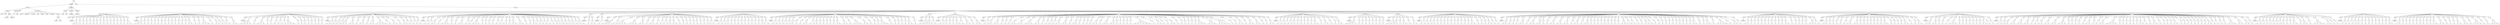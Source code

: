 digraph Tree {
	"t0" [label = "TEI"];
	"t1" [label = "teiHeader"];
	"t2" [label = "fileDesc"];
	"t3" [label = "titleStmt"];
	"t4" [label = "title"];
	"t5" [label = "title"];
	"t6" [label = "author"];
	"t7" [label = "surname"];
	"t8" [label = "forename"];
	"t9" [label = "publicationStmt"];
	"t10" [label = "p"];
	"t11" [label = "idno"];
	"t12" [label = "sourceDesc"];
	"t13" [label = "genre"];
	"t14" [label = "inspiration"];
	"t15" [label = "structure"];
	"t16" [label = "type"];
	"t17" [label = "periode"];
	"t18" [label = "taille"];
	"t19" [label = "permalien"];
	"t20" [label = "sources"];
	"t21" [label = "source"];
	"t22" [label = "author"];
	"t23" [label = "text"];
	"t24" [label = "profileDesc"];
	"t25" [label = "creation"];
	"t26" [label = "date"];
	"t27" [label = "date"];
	"t28" [label = "langUsage"];
	"t29" [label = "language"];
	"t30" [label = "textClass"];
	"t31" [label = "keywords"];
	"t32" [label = "term"];
	"t33" [label = "text"];
	"t34" [label = "body"];
	"t35" [label = "div1"];
	"t36" [label = "head"];
	"t37" [label = "div2"];
	"t38" [label = "head"];
	"t39" [label = "listPerson"];
	"t40" [label = "sp"];
	"t41" [label = "p"];
	"t42" [label = "s"];
	"t43" [label = "s"];
	"t44" [label = "sp"];
	"t45" [label = "p"];
	"t46" [label = "s"];
	"t47" [label = "sp"];
	"t48" [label = "p"];
	"t49" [label = "s"];
	"t50" [label = "sp"];
	"t51" [label = "p"];
	"t52" [label = "s"];
	"t53" [label = "sp"];
	"t54" [label = "p"];
	"t55" [label = "s"];
	"t56" [label = "sp"];
	"t57" [label = "p"];
	"t58" [label = "s"];
	"t59" [label = "sp"];
	"t60" [label = "p"];
	"t61" [label = "s"];
	"t62" [label = "sp"];
	"t63" [label = "p"];
	"t64" [label = "s"];
	"t65" [label = "sp"];
	"t66" [label = "p"];
	"t67" [label = "s"];
	"t68" [label = "sp"];
	"t69" [label = "p"];
	"t70" [label = "s"];
	"t71" [label = "sp"];
	"t72" [label = "p"];
	"t73" [label = "s"];
	"t74" [label = "sp"];
	"t75" [label = "p"];
	"t76" [label = "s"];
	"t77" [label = "sp"];
	"t78" [label = "p"];
	"t79" [label = "s"];
	"t80" [label = "sp"];
	"t81" [label = "p"];
	"t82" [label = "s"];
	"t83" [label = "sp"];
	"t84" [label = "p"];
	"t85" [label = "s"];
	"t86" [label = "sp"];
	"t87" [label = "p"];
	"t88" [label = "s"];
	"t89" [label = "s"];
	"t90" [label = "div2"];
	"t91" [label = "head"];
	"t92" [label = "listPerson"];
	"t93" [label = "sp"];
	"t94" [label = "p"];
	"t95" [label = "s"];
	"t96" [label = "s"];
	"t97" [label = "s"];
	"t98" [label = "sp"];
	"t99" [label = "p"];
	"t100" [label = "s"];
	"t101" [label = "sp"];
	"t102" [label = "p"];
	"t103" [label = "s"];
	"t104" [label = "sp"];
	"t105" [label = "p"];
	"t106" [label = "s"];
	"t107" [label = "sp"];
	"t108" [label = "p"];
	"t109" [label = "s"];
	"t110" [label = "sp"];
	"t111" [label = "p"];
	"t112" [label = "s"];
	"t113" [label = "sp"];
	"t114" [label = "p"];
	"t115" [label = "s"];
	"t116" [label = "sp"];
	"t117" [label = "p"];
	"t118" [label = "s"];
	"t119" [label = "sp"];
	"t120" [label = "p"];
	"t121" [label = "s"];
	"t122" [label = "sp"];
	"t123" [label = "p"];
	"t124" [label = "s"];
	"t125" [label = "sp"];
	"t126" [label = "p"];
	"t127" [label = "s"];
	"t128" [label = "sp"];
	"t129" [label = "p"];
	"t130" [label = "s"];
	"t131" [label = "sp"];
	"t132" [label = "p"];
	"t133" [label = "s"];
	"t134" [label = "sp"];
	"t135" [label = "p"];
	"t136" [label = "s"];
	"t137" [label = "sp"];
	"t138" [label = "p"];
	"t139" [label = "s"];
	"t140" [label = "s"];
	"t141" [label = "sp"];
	"t142" [label = "p"];
	"t143" [label = "s"];
	"t144" [label = "sp"];
	"t145" [label = "p"];
	"t146" [label = "s"];
	"t147" [label = "sp"];
	"t148" [label = "p"];
	"t149" [label = "s"];
	"t150" [label = "s"];
	"t151" [label = "s"];
	"t152" [label = "sp"];
	"t153" [label = "p"];
	"t154" [label = "s"];
	"t155" [label = "sp"];
	"t156" [label = "p"];
	"t157" [label = "s"];
	"t158" [label = "s"];
	"t159" [label = "sp"];
	"t160" [label = "p"];
	"t161" [label = "s"];
	"t162" [label = "sp"];
	"t163" [label = "p"];
	"t164" [label = "s"];
	"t165" [label = "sp"];
	"t166" [label = "p"];
	"t167" [label = "s"];
	"t168" [label = "sp"];
	"t169" [label = "p"];
	"t170" [label = "s"];
	"t171" [label = "s"];
	"t172" [label = "div2"];
	"t173" [label = "head"];
	"t174" [label = "listPerson"];
	"t175" [label = "sp"];
	"t176" [label = "p"];
	"t177" [label = "s"];
	"t178" [label = "s"];
	"t179" [label = "s"];
	"t180" [label = "s"];
	"t181" [label = "sp"];
	"t182" [label = "p"];
	"t183" [label = "s"];
	"t184" [label = "sp"];
	"t185" [label = "p"];
	"t186" [label = "s"];
	"t187" [label = "s"];
	"t188" [label = "s"];
	"t189" [label = "sp"];
	"t190" [label = "p"];
	"t191" [label = "s"];
	"t192" [label = "sp"];
	"t193" [label = "p"];
	"t194" [label = "s"];
	"t195" [label = "sp"];
	"t196" [label = "p"];
	"t197" [label = "s"];
	"t198" [label = "sp"];
	"t199" [label = "p"];
	"t200" [label = "s"];
	"t201" [label = "sp"];
	"t202" [label = "p"];
	"t203" [label = "s"];
	"t204" [label = "sp"];
	"t205" [label = "p"];
	"t206" [label = "s"];
	"t207" [label = "s"];
	"t208" [label = "s"];
	"t209" [label = "s"];
	"t210" [label = "sp"];
	"t211" [label = "p"];
	"t212" [label = "s"];
	"t213" [label = "sp"];
	"t214" [label = "p"];
	"t215" [label = "s"];
	"t216" [label = "sp"];
	"t217" [label = "p"];
	"t218" [label = "s"];
	"t219" [label = "sp"];
	"t220" [label = "p"];
	"t221" [label = "s"];
	"t222" [label = "sp"];
	"t223" [label = "p"];
	"t224" [label = "s"];
	"t225" [label = "sp"];
	"t226" [label = "p"];
	"t227" [label = "s"];
	"t228" [label = "sp"];
	"t229" [label = "p"];
	"t230" [label = "s"];
	"t231" [label = "sp"];
	"t232" [label = "p"];
	"t233" [label = "s"];
	"t234" [label = "div2"];
	"t235" [label = "head"];
	"t236" [label = "listPerson"];
	"t237" [label = "sp"];
	"t238" [label = "p"];
	"t239" [label = "s"];
	"t240" [label = "sp"];
	"t241" [label = "p"];
	"t242" [label = "s"];
	"t243" [label = "sp"];
	"t244" [label = "p"];
	"t245" [label = "s"];
	"t246" [label = "sp"];
	"t247" [label = "p"];
	"t248" [label = "s"];
	"t249" [label = "sp"];
	"t250" [label = "p"];
	"t251" [label = "s"];
	"t252" [label = "s"];
	"t253" [label = "s"];
	"t254" [label = "sp"];
	"t255" [label = "p"];
	"t256" [label = "s"];
	"t257" [label = "s"];
	"t258" [label = "sp"];
	"t259" [label = "p"];
	"t260" [label = "s"];
	"t261" [label = "sp"];
	"t262" [label = "p"];
	"t263" [label = "s"];
	"t264" [label = "s"];
	"t265" [label = "sp"];
	"t266" [label = "p"];
	"t267" [label = "s"];
	"t268" [label = "sp"];
	"t269" [label = "p"];
	"t270" [label = "s"];
	"t271" [label = "s"];
	"t272" [label = "sp"];
	"t273" [label = "p"];
	"t274" [label = "s"];
	"t275" [label = "s"];
	"t276" [label = "s"];
	"t277" [label = "s"];
	"t278" [label = "sp"];
	"t279" [label = "p"];
	"t280" [label = "s"];
	"t281" [label = "sp"];
	"t282" [label = "p"];
	"t283" [label = "s"];
	"t284" [label = "s"];
	"t285" [label = "sp"];
	"t286" [label = "p"];
	"t287" [label = "s"];
	"t288" [label = "sp"];
	"t289" [label = "p"];
	"t290" [label = "s"];
	"t291" [label = "s"];
	"t292" [label = "sp"];
	"t293" [label = "p"];
	"t294" [label = "s"];
	"t295" [label = "sp"];
	"t296" [label = "p"];
	"t297" [label = "s"];
	"t298" [label = "sp"];
	"t299" [label = "p"];
	"t300" [label = "s"];
	"t301" [label = "sp"];
	"t302" [label = "p"];
	"t303" [label = "s"];
	"t304" [label = "div2"];
	"t305" [label = "head"];
	"t306" [label = "listPerson"];
	"t307" [label = "sp"];
	"t308" [label = "p"];
	"t309" [label = "s"];
	"t310" [label = "sp"];
	"t311" [label = "p"];
	"t312" [label = "s"];
	"t313" [label = "sp"];
	"t314" [label = "p"];
	"t315" [label = "s"];
	"t316" [label = "s"];
	"t317" [label = "sp"];
	"t318" [label = "p"];
	"t319" [label = "s"];
	"t320" [label = "sp"];
	"t321" [label = "p"];
	"t322" [label = "s"];
	"t323" [label = "s"];
	"t324" [label = "s"];
	"t325" [label = "sp"];
	"t326" [label = "p"];
	"t327" [label = "s"];
	"t328" [label = "sp"];
	"t329" [label = "p"];
	"t330" [label = "s"];
	"t331" [label = "sp"];
	"t332" [label = "p"];
	"t333" [label = "s"];
	"t334" [label = "s"];
	"t335" [label = "sp"];
	"t336" [label = "p"];
	"t337" [label = "s"];
	"t338" [label = "sp"];
	"t339" [label = "p"];
	"t340" [label = "s"];
	"t341" [label = "sp"];
	"t342" [label = "p"];
	"t343" [label = "s"];
	"t344" [label = "s"];
	"t345" [label = "s"];
	"t346" [label = "sp"];
	"t347" [label = "p"];
	"t348" [label = "s"];
	"t349" [label = "sp"];
	"t350" [label = "p"];
	"t351" [label = "s"];
	"t352" [label = "sp"];
	"t353" [label = "p"];
	"t354" [label = "s"];
	"t355" [label = "sp"];
	"t356" [label = "p"];
	"t357" [label = "s"];
	"t358" [label = "sp"];
	"t359" [label = "p"];
	"t360" [label = "s"];
	"t361" [label = "sp"];
	"t362" [label = "p"];
	"t363" [label = "s"];
	"t364" [label = "sp"];
	"t365" [label = "p"];
	"t366" [label = "s"];
	"t367" [label = "s"];
	"t368" [label = "sp"];
	"t369" [label = "p"];
	"t370" [label = "s"];
	"t371" [label = "sp"];
	"t372" [label = "p"];
	"t373" [label = "s"];
	"t374" [label = "s"];
	"t375" [label = "sp"];
	"t376" [label = "p"];
	"t377" [label = "s"];
	"t378" [label = "s"];
	"t379" [label = "sp"];
	"t380" [label = "p"];
	"t381" [label = "s"];
	"t382" [label = "sp"];
	"t383" [label = "p"];
	"t384" [label = "s"];
	"t385" [label = "sp"];
	"t386" [label = "p"];
	"t387" [label = "s"];
	"t388" [label = "s"];
	"t389" [label = "sp"];
	"t390" [label = "p"];
	"t391" [label = "s"];
	"t392" [label = "sp"];
	"t393" [label = "p"];
	"t394" [label = "s"];
	"t395" [label = "sp"];
	"t396" [label = "p"];
	"t397" [label = "s"];
	"t398" [label = "sp"];
	"t399" [label = "p"];
	"t400" [label = "s"];
	"t401" [label = "sp"];
	"t402" [label = "p"];
	"t403" [label = "s"];
	"t404" [label = "sp"];
	"t405" [label = "p"];
	"t406" [label = "s"];
	"t407" [label = "s"];
	"t408" [label = "sp"];
	"t409" [label = "p"];
	"t410" [label = "s"];
	"t411" [label = "sp"];
	"t412" [label = "p"];
	"t413" [label = "s"];
	"t414" [label = "sp"];
	"t415" [label = "p"];
	"t416" [label = "s"];
	"t417" [label = "sp"];
	"t418" [label = "p"];
	"t419" [label = "s"];
	"t420" [label = "sp"];
	"t421" [label = "p"];
	"t422" [label = "s"];
	"t423" [label = "sp"];
	"t424" [label = "p"];
	"t425" [label = "s"];
	"t426" [label = "sp"];
	"t427" [label = "p"];
	"t428" [label = "s"];
	"t429" [label = "div2"];
	"t430" [label = "head"];
	"t431" [label = "listPerson"];
	"t432" [label = "sp"];
	"t433" [label = "p"];
	"t434" [label = "s"];
	"t435" [label = "sp"];
	"t436" [label = "p"];
	"t437" [label = "s"];
	"t438" [label = "s"];
	"t439" [label = "div2"];
	"t440" [label = "head"];
	"t441" [label = "listPerson"];
	"t442" [label = "sp"];
	"t443" [label = "p"];
	"t444" [label = "s"];
	"t445" [label = "div2"];
	"t446" [label = "head"];
	"t447" [label = "listPerson"];
	"t448" [label = "sp"];
	"t449" [label = "p"];
	"t450" [label = "s"];
	"t451" [label = "s"];
	"t452" [label = "s"];
	"t453" [label = "sp"];
	"t454" [label = "p"];
	"t455" [label = "s"];
	"t456" [label = "sp"];
	"t457" [label = "p"];
	"t458" [label = "s"];
	"t459" [label = "s"];
	"t460" [label = "s"];
	"t461" [label = "s"];
	"t462" [label = "sp"];
	"t463" [label = "p"];
	"t464" [label = "s"];
	"t465" [label = "s"];
	"t466" [label = "s"];
	"t467" [label = "sp"];
	"t468" [label = "p"];
	"t469" [label = "s"];
	"t470" [label = "s"];
	"t471" [label = "sp"];
	"t472" [label = "p"];
	"t473" [label = "s"];
	"t474" [label = "sp"];
	"t475" [label = "p"];
	"t476" [label = "s"];
	"t477" [label = "s"];
	"t478" [label = "sp"];
	"t479" [label = "p"];
	"t480" [label = "s"];
	"t481" [label = "sp"];
	"t482" [label = "p"];
	"t483" [label = "s"];
	"t484" [label = "sp"];
	"t485" [label = "p"];
	"t486" [label = "s"];
	"t487" [label = "sp"];
	"t488" [label = "p"];
	"t489" [label = "s"];
	"t490" [label = "s"];
	"t491" [label = "sp"];
	"t492" [label = "p"];
	"t493" [label = "s"];
	"t494" [label = "s"];
	"t495" [label = "sp"];
	"t496" [label = "p"];
	"t497" [label = "s"];
	"t498" [label = "sp"];
	"t499" [label = "p"];
	"t500" [label = "s"];
	"t501" [label = "sp"];
	"t502" [label = "p"];
	"t503" [label = "s"];
	"t504" [label = "sp"];
	"t505" [label = "p"];
	"t506" [label = "s"];
	"t507" [label = "sp"];
	"t508" [label = "p"];
	"t509" [label = "s"];
	"t510" [label = "sp"];
	"t511" [label = "p"];
	"t512" [label = "s"];
	"t513" [label = "sp"];
	"t514" [label = "p"];
	"t515" [label = "s"];
	"t516" [label = "sp"];
	"t517" [label = "p"];
	"t518" [label = "s"];
	"t519" [label = "sp"];
	"t520" [label = "p"];
	"t521" [label = "s"];
	"t522" [label = "s"];
	"t523" [label = "sp"];
	"t524" [label = "p"];
	"t525" [label = "s"];
	"t526" [label = "div2"];
	"t527" [label = "head"];
	"t528" [label = "listPerson"];
	"t529" [label = "sp"];
	"t530" [label = "p"];
	"t531" [label = "s"];
	"t532" [label = "sp"];
	"t533" [label = "p"];
	"t534" [label = "s"];
	"t535" [label = "sp"];
	"t536" [label = "p"];
	"t537" [label = "s"];
	"t538" [label = "s"];
	"t539" [label = "sp"];
	"t540" [label = "p"];
	"t541" [label = "s"];
	"t542" [label = "sp"];
	"t543" [label = "p"];
	"t544" [label = "s"];
	"t545" [label = "sp"];
	"t546" [label = "p"];
	"t547" [label = "s"];
	"t548" [label = "sp"];
	"t549" [label = "p"];
	"t550" [label = "s"];
	"t551" [label = "sp"];
	"t552" [label = "p"];
	"t553" [label = "s"];
	"t554" [label = "sp"];
	"t555" [label = "p"];
	"t556" [label = "s"];
	"t557" [label = "sp"];
	"t558" [label = "p"];
	"t559" [label = "s"];
	"t560" [label = "sp"];
	"t561" [label = "p"];
	"t562" [label = "s"];
	"t563" [label = "sp"];
	"t564" [label = "p"];
	"t565" [label = "s"];
	"t566" [label = "sp"];
	"t567" [label = "p"];
	"t568" [label = "s"];
	"t569" [label = "s"];
	"t570" [label = "sp"];
	"t571" [label = "p"];
	"t572" [label = "s"];
	"t573" [label = "div2"];
	"t574" [label = "head"];
	"t575" [label = "listPerson"];
	"t576" [label = "sp"];
	"t577" [label = "p"];
	"t578" [label = "s"];
	"t579" [label = "sp"];
	"t580" [label = "p"];
	"t581" [label = "s"];
	"t582" [label = "sp"];
	"t583" [label = "p"];
	"t584" [label = "s"];
	"t585" [label = "sp"];
	"t586" [label = "p"];
	"t587" [label = "s"];
	"t588" [label = "sp"];
	"t589" [label = "p"];
	"t590" [label = "s"];
	"t591" [label = "sp"];
	"t592" [label = "p"];
	"t593" [label = "s"];
	"t594" [label = "s"];
	"t595" [label = "sp"];
	"t596" [label = "p"];
	"t597" [label = "s"];
	"t598" [label = "sp"];
	"t599" [label = "p"];
	"t600" [label = "s"];
	"t601" [label = "sp"];
	"t602" [label = "p"];
	"t603" [label = "s"];
	"t604" [label = "s"];
	"t605" [label = "sp"];
	"t606" [label = "p"];
	"t607" [label = "s"];
	"t608" [label = "sp"];
	"t609" [label = "p"];
	"t610" [label = "s"];
	"t611" [label = "s"];
	"t612" [label = "sp"];
	"t613" [label = "p"];
	"t614" [label = "s"];
	"t615" [label = "sp"];
	"t616" [label = "p"];
	"t617" [label = "s"];
	"t618" [label = "sp"];
	"t619" [label = "p"];
	"t620" [label = "s"];
	"t621" [label = "sp"];
	"t622" [label = "p"];
	"t623" [label = "s"];
	"t624" [label = "sp"];
	"t625" [label = "p"];
	"t626" [label = "s"];
	"t627" [label = "sp"];
	"t628" [label = "p"];
	"t629" [label = "s"];
	"t630" [label = "s"];
	"t631" [label = "sp"];
	"t632" [label = "p"];
	"t633" [label = "s"];
	"t634" [label = "s"];
	"t635" [label = "sp"];
	"t636" [label = "p"];
	"t637" [label = "s"];
	"t638" [label = "sp"];
	"t639" [label = "p"];
	"t640" [label = "s"];
	"t641" [label = "s"];
	"t642" [label = "s"];
	"t643" [label = "sp"];
	"t644" [label = "p"];
	"t645" [label = "s"];
	"t646" [label = "s"];
	"t647" [label = "sp"];
	"t648" [label = "p"];
	"t649" [label = "s"];
	"t650" [label = "sp"];
	"t651" [label = "p"];
	"t652" [label = "s"];
	"t653" [label = "sp"];
	"t654" [label = "p"];
	"t655" [label = "s"];
	"t656" [label = "sp"];
	"t657" [label = "p"];
	"t658" [label = "s"];
	"t659" [label = "s"];
	"t660" [label = "s"];
	"t661" [label = "sp"];
	"t662" [label = "p"];
	"t663" [label = "s"];
	"t664" [label = "sp"];
	"t665" [label = "p"];
	"t666" [label = "s"];
	"t667" [label = "sp"];
	"t668" [label = "p"];
	"t669" [label = "s"];
	"t670" [label = "sp"];
	"t671" [label = "p"];
	"t672" [label = "s"];
	"t673" [label = "sp"];
	"t674" [label = "p"];
	"t675" [label = "s"];
	"t676" [label = "sp"];
	"t677" [label = "p"];
	"t678" [label = "s"];
	"t679" [label = "s"];
	"t680" [label = "sp"];
	"t681" [label = "p"];
	"t682" [label = "s"];
	"t683" [label = "div2"];
	"t684" [label = "head"];
	"t685" [label = "listPerson"];
	"t686" [label = "sp"];
	"t687" [label = "p"];
	"t688" [label = "s"];
	"t689" [label = "sp"];
	"t690" [label = "p"];
	"t691" [label = "s"];
	"t692" [label = "s"];
	"t693" [label = "s"];
	"t694" [label = "s"];
	"t695" [label = "sp"];
	"t696" [label = "p"];
	"t697" [label = "s"];
	"t698" [label = "div2"];
	"t699" [label = "head"];
	"t700" [label = "listPerson"];
	"t701" [label = "sp"];
	"t702" [label = "p"];
	"t703" [label = "s"];
	"t704" [label = "sp"];
	"t705" [label = "p"];
	"t706" [label = "s"];
	"t707" [label = "s"];
	"t708" [label = "sp"];
	"t709" [label = "p"];
	"t710" [label = "s"];
	"t711" [label = "sp"];
	"t712" [label = "p"];
	"t713" [label = "s"];
	"t714" [label = "sp"];
	"t715" [label = "p"];
	"t716" [label = "s"];
	"t717" [label = "s"];
	"t718" [label = "sp"];
	"t719" [label = "p"];
	"t720" [label = "s"];
	"t721" [label = "sp"];
	"t722" [label = "p"];
	"t723" [label = "s"];
	"t724" [label = "s"];
	"t725" [label = "sp"];
	"t726" [label = "p"];
	"t727" [label = "s"];
	"t728" [label = "sp"];
	"t729" [label = "p"];
	"t730" [label = "s"];
	"t731" [label = "s"];
	"t732" [label = "div2"];
	"t733" [label = "head"];
	"t734" [label = "listPerson"];
	"t735" [label = "sp"];
	"t736" [label = "p"];
	"t737" [label = "s"];
	"t738" [label = "sp"];
	"t739" [label = "p"];
	"t740" [label = "s"];
	"t741" [label = "s"];
	"t742" [label = "sp"];
	"t743" [label = "p"];
	"t744" [label = "s"];
	"t745" [label = "s"];
	"t746" [label = "sp"];
	"t747" [label = "p"];
	"t748" [label = "s"];
	"t749" [label = "sp"];
	"t750" [label = "p"];
	"t751" [label = "s"];
	"t752" [label = "sp"];
	"t753" [label = "p"];
	"t754" [label = "s"];
	"t755" [label = "sp"];
	"t756" [label = "p"];
	"t757" [label = "s"];
	"t758" [label = "s"];
	"t759" [label = "sp"];
	"t760" [label = "p"];
	"t761" [label = "s"];
	"t762" [label = "s"];
	"t763" [label = "sp"];
	"t764" [label = "p"];
	"t765" [label = "s"];
	"t766" [label = "s"];
	"t767" [label = "s"];
	"t768" [label = "sp"];
	"t769" [label = "p"];
	"t770" [label = "s"];
	"t771" [label = "s"];
	"t772" [label = "sp"];
	"t773" [label = "p"];
	"t774" [label = "s"];
	"t775" [label = "sp"];
	"t776" [label = "p"];
	"t777" [label = "s"];
	"t778" [label = "sp"];
	"t779" [label = "p"];
	"t780" [label = "s"];
	"t781" [label = "sp"];
	"t782" [label = "p"];
	"t783" [label = "s"];
	"t784" [label = "sp"];
	"t785" [label = "p"];
	"t786" [label = "s"];
	"t787" [label = "s"];
	"t788" [label = "sp"];
	"t789" [label = "p"];
	"t790" [label = "s"];
	"t791" [label = "s"];
	"t792" [label = "sp"];
	"t793" [label = "p"];
	"t794" [label = "s"];
	"t795" [label = "sp"];
	"t796" [label = "p"];
	"t797" [label = "s"];
	"t798" [label = "s"];
	"t799" [label = "sp"];
	"t800" [label = "p"];
	"t801" [label = "s"];
	"t802" [label = "sp"];
	"t803" [label = "p"];
	"t804" [label = "s"];
	"t805" [label = "sp"];
	"t806" [label = "p"];
	"t807" [label = "s"];
	"t808" [label = "sp"];
	"t809" [label = "p"];
	"t810" [label = "s"];
	"t811" [label = "sp"];
	"t812" [label = "p"];
	"t813" [label = "s"];
	"t814" [label = "s"];
	"t815" [label = "sp"];
	"t816" [label = "p"];
	"t817" [label = "s"];
	"t818" [label = "sp"];
	"t819" [label = "p"];
	"t820" [label = "s"];
	"t821" [label = "s"];
	"t822" [label = "sp"];
	"t823" [label = "p"];
	"t824" [label = "s"];
	"t825" [label = "s"];
	"t826" [label = "sp"];
	"t827" [label = "p"];
	"t828" [label = "s"];
	"t829" [label = "sp"];
	"t830" [label = "p"];
	"t831" [label = "s"];
	"t832" [label = "sp"];
	"t833" [label = "p"];
	"t834" [label = "s"];
	"t835" [label = "sp"];
	"t836" [label = "p"];
	"t837" [label = "s"];
	"t838" [label = "sp"];
	"t839" [label = "p"];
	"t840" [label = "s"];
	"t841" [label = "sp"];
	"t842" [label = "p"];
	"t843" [label = "s"];
	"t844" [label = "s"];
	"t845" [label = "s"];
	"t846" [label = "s"];
	"t847" [label = "s"];
	"t848" [label = "s"];
	"t849" [label = "sp"];
	"t850" [label = "p"];
	"t851" [label = "s"];
	"t852" [label = "sp"];
	"t853" [label = "p"];
	"t854" [label = "s"];
	"t855" [label = "s"];
	"t856" [label = "sp"];
	"t857" [label = "p"];
	"t858" [label = "s"];
	"t859" [label = "sp"];
	"t860" [label = "p"];
	"t861" [label = "s"];
	"t862" [label = "sp"];
	"t863" [label = "p"];
	"t864" [label = "s"];
	"t865" [label = "s"];
	"t866" [label = "sp"];
	"t867" [label = "p"];
	"t868" [label = "s"];
	"t869" [label = "sp"];
	"t870" [label = "p"];
	"t871" [label = "s"];
	"t872" [label = "sp"];
	"t873" [label = "p"];
	"t874" [label = "s"];
	"t875" [label = "sp"];
	"t876" [label = "p"];
	"t877" [label = "s"];
	"t878" [label = "sp"];
	"t879" [label = "p"];
	"t880" [label = "s"];
	"t881" [label = "sp"];
	"t882" [label = "p"];
	"t883" [label = "s"];
	"t884" [label = "sp"];
	"t885" [label = "p"];
	"t886" [label = "s"];
	"t887" [label = "s"];
	"t888" [label = "s"];
	"t889" [label = "sp"];
	"t890" [label = "p"];
	"t891" [label = "s"];
	"t892" [label = "s"];
	"t893" [label = "s"];
	"t894" [label = "sp"];
	"t895" [label = "p"];
	"t896" [label = "s"];
	"t897" [label = "s"];
	"t898" [label = "s"];
	"t899" [label = "sp"];
	"t900" [label = "p"];
	"t901" [label = "s"];
	"t902" [label = "sp"];
	"t903" [label = "p"];
	"t904" [label = "s"];
	"t905" [label = "sp"];
	"t906" [label = "p"];
	"t907" [label = "s"];
	"t908" [label = "sp"];
	"t909" [label = "p"];
	"t910" [label = "s"];
	"t911" [label = "s"];
	"t912" [label = "sp"];
	"t913" [label = "p"];
	"t914" [label = "s"];
	"t915" [label = "sp"];
	"t916" [label = "p"];
	"t917" [label = "s"];
	"t918" [label = "s"];
	"t919" [label = "sp"];
	"t920" [label = "p"];
	"t921" [label = "s"];
	"t922" [label = "s"];
	"t923" [label = "sp"];
	"t924" [label = "p"];
	"t925" [label = "s"];
	"t926" [label = "sp"];
	"t927" [label = "p"];
	"t928" [label = "s"];
	"t929" [label = "sp"];
	"t930" [label = "p"];
	"t931" [label = "s"];
	"t932" [label = "s"];
	"t933" [label = "div2"];
	"t934" [label = "head"];
	"t935" [label = "listPerson"];
	"t936" [label = "sp"];
	"t937" [label = "p"];
	"t938" [label = "s"];
	"t939" [label = "sp"];
	"t940" [label = "p"];
	"t941" [label = "s"];
	"t942" [label = "sp"];
	"t943" [label = "p"];
	"t944" [label = "s"];
	"t945" [label = "sp"];
	"t946" [label = "p"];
	"t947" [label = "s"];
	"t948" [label = "sp"];
	"t949" [label = "p"];
	"t950" [label = "s"];
	"t951" [label = "s"];
	"t952" [label = "sp"];
	"t953" [label = "p"];
	"t954" [label = "s"];
	"t955" [label = "sp"];
	"t956" [label = "p"];
	"t957" [label = "s"];
	"t958" [label = "sp"];
	"t959" [label = "p"];
	"t960" [label = "s"];
	"t961" [label = "sp"];
	"t962" [label = "p"];
	"t963" [label = "s"];
	"t964" [label = "sp"];
	"t965" [label = "p"];
	"t966" [label = "s"];
	"t967" [label = "sp"];
	"t968" [label = "p"];
	"t969" [label = "s"];
	"t970" [label = "s"];
	"t971" [label = "sp"];
	"t972" [label = "p"];
	"t973" [label = "s"];
	"t974" [label = "sp"];
	"t975" [label = "p"];
	"t976" [label = "s"];
	"t977" [label = "s"];
	"t978" [label = "sp"];
	"t979" [label = "p"];
	"t980" [label = "s"];
	"t981" [label = "sp"];
	"t982" [label = "p"];
	"t983" [label = "s"];
	"t984" [label = "sp"];
	"t985" [label = "p"];
	"t986" [label = "s"];
	"t987" [label = "s"];
	"t988" [label = "div2"];
	"t989" [label = "head"];
	"t990" [label = "listPerson"];
	"t991" [label = "sp"];
	"t992" [label = "p"];
	"t993" [label = "s"];
	"t994" [label = "s"];
	"t995" [label = "s"];
	"t996" [label = "s"];
	"t997" [label = "sp"];
	"t998" [label = "p"];
	"t999" [label = "s"];
	"t1000" [label = "sp"];
	"t1001" [label = "p"];
	"t1002" [label = "s"];
	"t1003" [label = "sp"];
	"t1004" [label = "p"];
	"t1005" [label = "s"];
	"t1006" [label = "sp"];
	"t1007" [label = "p"];
	"t1008" [label = "s"];
	"t1009" [label = "sp"];
	"t1010" [label = "p"];
	"t1011" [label = "s"];
	"t1012" [label = "sp"];
	"t1013" [label = "p"];
	"t1014" [label = "s"];
	"t1015" [label = "sp"];
	"t1016" [label = "p"];
	"t1017" [label = "s"];
	"t1018" [label = "sp"];
	"t1019" [label = "p"];
	"t1020" [label = "s"];
	"t1021" [label = "div2"];
	"t1022" [label = "head"];
	"t1023" [label = "listPerson"];
	"t1024" [label = "sp"];
	"t1025" [label = "p"];
	"t1026" [label = "s"];
	"t1027" [label = "sp"];
	"t1028" [label = "p"];
	"t1029" [label = "s"];
	"t1030" [label = "s"];
	"t1031" [label = "s"];
	"t1032" [label = "sp"];
	"t1033" [label = "p"];
	"t1034" [label = "s"];
	"t1035" [label = "sp"];
	"t1036" [label = "p"];
	"t1037" [label = "s"];
	"t1038" [label = "s"];
	"t1039" [label = "sp"];
	"t1040" [label = "p"];
	"t1041" [label = "s"];
	"t1042" [label = "sp"];
	"t1043" [label = "p"];
	"t1044" [label = "s"];
	"t1045" [label = "s"];
	"t1046" [label = "div2"];
	"t1047" [label = "head"];
	"t1048" [label = "listPerson"];
	"t1049" [label = "sp"];
	"t1050" [label = "p"];
	"t1051" [label = "s"];
	"t1052" [label = "sp"];
	"t1053" [label = "p"];
	"t1054" [label = "s"];
	"t1055" [label = "sp"];
	"t1056" [label = "p"];
	"t1057" [label = "s"];
	"t1058" [label = "sp"];
	"t1059" [label = "p"];
	"t1060" [label = "s"];
	"t1061" [label = "s"];
	"t1062" [label = "sp"];
	"t1063" [label = "p"];
	"t1064" [label = "s"];
	"t1065" [label = "sp"];
	"t1066" [label = "p"];
	"t1067" [label = "s"];
	"t1068" [label = "sp"];
	"t1069" [label = "p"];
	"t1070" [label = "s"];
	"t1071" [label = "sp"];
	"t1072" [label = "p"];
	"t1073" [label = "s"];
	"t1074" [label = "sp"];
	"t1075" [label = "p"];
	"t1076" [label = "s"];
	"t1077" [label = "sp"];
	"t1078" [label = "p"];
	"t1079" [label = "s"];
	"t1080" [label = "sp"];
	"t1081" [label = "p"];
	"t1082" [label = "s"];
	"t1083" [label = "sp"];
	"t1084" [label = "p"];
	"t1085" [label = "s"];
	"t1086" [label = "sp"];
	"t1087" [label = "p"];
	"t1088" [label = "s"];
	"t1089" [label = "sp"];
	"t1090" [label = "p"];
	"t1091" [label = "s"];
	"t1092" [label = "sp"];
	"t1093" [label = "p"];
	"t1094" [label = "s"];
	"t1095" [label = "s"];
	"t1096" [label = "sp"];
	"t1097" [label = "p"];
	"t1098" [label = "s"];
	"t1099" [label = "sp"];
	"t1100" [label = "p"];
	"t1101" [label = "s"];
	"t1102" [label = "sp"];
	"t1103" [label = "p"];
	"t1104" [label = "s"];
	"t1105" [label = "sp"];
	"t1106" [label = "p"];
	"t1107" [label = "s"];
	"t1108" [label = "s"];
	"t1109" [label = "sp"];
	"t1110" [label = "p"];
	"t1111" [label = "s"];
	"t1112" [label = "sp"];
	"t1113" [label = "p"];
	"t1114" [label = "s"];
	"t1115" [label = "div2"];
	"t1116" [label = "head"];
	"t1117" [label = "listPerson"];
	"t1118" [label = "sp"];
	"t1119" [label = "p"];
	"t1120" [label = "s"];
	"t1121" [label = "s"];
	"t1122" [label = "sp"];
	"t1123" [label = "p"];
	"t1124" [label = "s"];
	"t1125" [label = "sp"];
	"t1126" [label = "p"];
	"t1127" [label = "s"];
	"t1128" [label = "sp"];
	"t1129" [label = "p"];
	"t1130" [label = "s"];
	"t1131" [label = "sp"];
	"t1132" [label = "p"];
	"t1133" [label = "s"];
	"t1134" [label = "s"];
	"t1135" [label = "sp"];
	"t1136" [label = "p"];
	"t1137" [label = "s"];
	"t1138" [label = "sp"];
	"t1139" [label = "p"];
	"t1140" [label = "s"];
	"t1141" [label = "s"];
	"t1142" [label = "sp"];
	"t1143" [label = "p"];
	"t1144" [label = "s"];
	"t1145" [label = "s"];
	"t1146" [label = "sp"];
	"t1147" [label = "p"];
	"t1148" [label = "s"];
	"t1149" [label = "sp"];
	"t1150" [label = "p"];
	"t1151" [label = "s"];
	"t1152" [label = "sp"];
	"t1153" [label = "p"];
	"t1154" [label = "s"];
	"t1155" [label = "s"];
	"t1156" [label = "sp"];
	"t1157" [label = "p"];
	"t1158" [label = "s"];
	"t1159" [label = "s"];
	"t1160" [label = "sp"];
	"t1161" [label = "p"];
	"t1162" [label = "s"];
	"t1163" [label = "s"];
	"t1164" [label = "sp"];
	"t1165" [label = "p"];
	"t1166" [label = "s"];
	"t1167" [label = "sp"];
	"t1168" [label = "p"];
	"t1169" [label = "s"];
	"t1170" [label = "s"];
	"t1171" [label = "sp"];
	"t1172" [label = "p"];
	"t1173" [label = "s"];
	"t1174" [label = "sp"];
	"t1175" [label = "p"];
	"t1176" [label = "s"];
	"t1177" [label = "s"];
	"t1178" [label = "sp"];
	"t1179" [label = "p"];
	"t1180" [label = "s"];
	"t1181" [label = "sp"];
	"t1182" [label = "p"];
	"t1183" [label = "s"];
	"t1184" [label = "sp"];
	"t1185" [label = "p"];
	"t1186" [label = "s"];
	"t1187" [label = "sp"];
	"t1188" [label = "p"];
	"t1189" [label = "s"];
	"t1190" [label = "sp"];
	"t1191" [label = "p"];
	"t1192" [label = "s"];
	"t1193" [label = "sp"];
	"t1194" [label = "p"];
	"t1195" [label = "s"];
	"t1196" [label = "sp"];
	"t1197" [label = "p"];
	"t1198" [label = "s"];
	"t1199" [label = "sp"];
	"t1200" [label = "p"];
	"t1201" [label = "s"];
	"t1202" [label = "sp"];
	"t1203" [label = "p"];
	"t1204" [label = "s"];
	"t1205" [label = "sp"];
	"t1206" [label = "p"];
	"t1207" [label = "s"];
	"t1208" [label = "s"];
	"t1209" [label = "s"];
	"t1210" [label = "sp"];
	"t1211" [label = "p"];
	"t1212" [label = "s"];
	"t1213" [label = "sp"];
	"t1214" [label = "p"];
	"t1215" [label = "s"];
	"t1216" [label = "sp"];
	"t1217" [label = "p"];
	"t1218" [label = "s"];
	"t1219" [label = "sp"];
	"t1220" [label = "p"];
	"t1221" [label = "s"];
	"t1222" [label = "sp"];
	"t1223" [label = "p"];
	"t1224" [label = "s"];
	"t1225" [label = "s"];
	"t1226" [label = "sp"];
	"t1227" [label = "p"];
	"t1228" [label = "s"];
	"t1229" [label = "sp"];
	"t1230" [label = "p"];
	"t1231" [label = "s"];
	"t1232" [label = "sp"];
	"t1233" [label = "p"];
	"t1234" [label = "s"];
	"t1235" [label = "sp"];
	"t1236" [label = "p"];
	"t1237" [label = "s"];
	"t1238" [label = "sp"];
	"t1239" [label = "p"];
	"t1240" [label = "s"];
	"t1241" [label = "sp"];
	"t1242" [label = "p"];
	"t1243" [label = "s"];
	"t1244" [label = "sp"];
	"t1245" [label = "p"];
	"t1246" [label = "s"];
	"t1247" [label = "sp"];
	"t1248" [label = "p"];
	"t1249" [label = "s"];
	"t1250" [label = "sp"];
	"t1251" [label = "p"];
	"t1252" [label = "s"];
	"t1253" [label = "sp"];
	"t1254" [label = "p"];
	"t1255" [label = "s"];
	"t1256" [label = "sp"];
	"t1257" [label = "p"];
	"t1258" [label = "s"];
	"t1259" [label = "sp"];
	"t1260" [label = "p"];
	"t1261" [label = "s"];
	"t1262" [label = "sp"];
	"t1263" [label = "p"];
	"t1264" [label = "s"];
	"t1265" [label = "s"];
	"t1266" [label = "sp"];
	"t1267" [label = "p"];
	"t1268" [label = "s"];
	"t1269" [label = "sp"];
	"t1270" [label = "p"];
	"t1271" [label = "s"];
	"t1272" [label = "sp"];
	"t1273" [label = "p"];
	"t1274" [label = "s"];
	"t1275" [label = "s"];
	"t1276" [label = "sp"];
	"t1277" [label = "p"];
	"t1278" [label = "s"];
	"t1279" [label = "sp"];
	"t1280" [label = "p"];
	"t1281" [label = "s"];
	"t1282" [label = "s"];
	"t1283" [label = "s"];
	"t1284" [label = "s"];
	"t1285" [label = "sp"];
	"t1286" [label = "p"];
	"t1287" [label = "s"];
	"t1288" [label = "sp"];
	"t1289" [label = "p"];
	"t1290" [label = "s"];
	"t1291" [label = "s"];
	"t1292" [label = "sp"];
	"t1293" [label = "p"];
	"t1294" [label = "s"];
	"t1295" [label = "div2"];
	"t1296" [label = "head"];
	"t1297" [label = "listPerson"];
	"t1298" [label = "sp"];
	"t1299" [label = "p"];
	"t1300" [label = "s"];
	"t1301" [label = "s"];
	"t1302" [label = "sp"];
	"t1303" [label = "p"];
	"t1304" [label = "s"];
	"t1305" [label = "sp"];
	"t1306" [label = "p"];
	"t1307" [label = "s"];
	"t1308" [label = "sp"];
	"t1309" [label = "p"];
	"t1310" [label = "s"];
	"t1311" [label = "sp"];
	"t1312" [label = "p"];
	"t1313" [label = "s"];
	"t1314" [label = "sp"];
	"t1315" [label = "p"];
	"t1316" [label = "s"];
	"t1317" [label = "sp"];
	"t1318" [label = "p"];
	"t1319" [label = "s"];
	"t1320" [label = "sp"];
	"t1321" [label = "p"];
	"t1322" [label = "s"];
	"t1323" [label = "sp"];
	"t1324" [label = "p"];
	"t1325" [label = "s"];
	"t1326" [label = "sp"];
	"t1327" [label = "p"];
	"t1328" [label = "s"];
	"t1329" [label = "sp"];
	"t1330" [label = "p"];
	"t1331" [label = "s"];
	"t1332" [label = "sp"];
	"t1333" [label = "p"];
	"t1334" [label = "s"];
	"t1335" [label = "s"];
	"t1336" [label = "sp"];
	"t1337" [label = "p"];
	"t1338" [label = "s"];
	"t1339" [label = "sp"];
	"t1340" [label = "p"];
	"t1341" [label = "s"];
	"t1342" [label = "sp"];
	"t1343" [label = "p"];
	"t1344" [label = "s"];
	"t1345" [label = "sp"];
	"t1346" [label = "p"];
	"t1347" [label = "s"];
	"t1348" [label = "sp"];
	"t1349" [label = "p"];
	"t1350" [label = "s"];
	"t1351" [label = "sp"];
	"t1352" [label = "p"];
	"t1353" [label = "s"];
	"t1354" [label = "s"];
	"t1355" [label = "s"];
	"t1356" [label = "sp"];
	"t1357" [label = "p"];
	"t1358" [label = "s"];
	"t1359" [label = "div2"];
	"t1360" [label = "head"];
	"t1361" [label = "listPerson"];
	"t1362" [label = "sp"];
	"t1363" [label = "p"];
	"t1364" [label = "s"];
	"t1365" [label = "s"];
	"t1366" [label = "sp"];
	"t1367" [label = "p"];
	"t1368" [label = "s"];
	"t1369" [label = "sp"];
	"t1370" [label = "p"];
	"t1371" [label = "s"];
	"t1372" [label = "sp"];
	"t1373" [label = "p"];
	"t1374" [label = "s"];
	"t1375" [label = "sp"];
	"t1376" [label = "p"];
	"t1377" [label = "s"];
	"t1378" [label = "sp"];
	"t1379" [label = "p"];
	"t1380" [label = "s"];
	"t1381" [label = "sp"];
	"t1382" [label = "p"];
	"t1383" [label = "s"];
	"t1384" [label = "s"];
	"t1385" [label = "sp"];
	"t1386" [label = "p"];
	"t1387" [label = "s"];
	"t1388" [label = "s"];
	"t1389" [label = "sp"];
	"t1390" [label = "p"];
	"t1391" [label = "s"];
	"t1392" [label = "sp"];
	"t1393" [label = "p"];
	"t1394" [label = "s"];
	"t1395" [label = "sp"];
	"t1396" [label = "p"];
	"t1397" [label = "s"];
	"t1398" [label = "sp"];
	"t1399" [label = "p"];
	"t1400" [label = "s"];
	"t1401" [label = "sp"];
	"t1402" [label = "p"];
	"t1403" [label = "s"];
	"t1404" [label = "sp"];
	"t1405" [label = "p"];
	"t1406" [label = "s"];
	"t1407" [label = "sp"];
	"t1408" [label = "p"];
	"t1409" [label = "s"];
	"t1410" [label = "sp"];
	"t1411" [label = "p"];
	"t1412" [label = "s"];
	"t1413" [label = "s"];
	"t1414" [label = "sp"];
	"t1415" [label = "p"];
	"t1416" [label = "s"];
	"t1417" [label = "sp"];
	"t1418" [label = "p"];
	"t1419" [label = "s"];
	"t1420" [label = "sp"];
	"t1421" [label = "p"];
	"t1422" [label = "s"];
	"t1423" [label = "sp"];
	"t1424" [label = "p"];
	"t1425" [label = "s"];
	"t1426" [label = "sp"];
	"t1427" [label = "p"];
	"t1428" [label = "s"];
	"t1429" [label = "s"];
	"t1430" [label = "sp"];
	"t1431" [label = "p"];
	"t1432" [label = "s"];
	"t1433" [label = "sp"];
	"t1434" [label = "p"];
	"t1435" [label = "s"];
	"t1436" [label = "sp"];
	"t1437" [label = "p"];
	"t1438" [label = "s"];
	"t1439" [label = "s"];
	"t1440" [label = "div2"];
	"t1441" [label = "head"];
	"t1442" [label = "listPerson"];
	"t1443" [label = "sp"];
	"t1444" [label = "p"];
	"t1445" [label = "s"];
	"t1446" [label = "s"];
	"t1447" [label = "sp"];
	"t1448" [label = "p"];
	"t1449" [label = "s"];
	"t1450" [label = "s"];
	"t1451" [label = "sp"];
	"t1452" [label = "p"];
	"t1453" [label = "s"];
	"t1454" [label = "sp"];
	"t1455" [label = "p"];
	"t1456" [label = "s"];
	"t1457" [label = "sp"];
	"t1458" [label = "p"];
	"t1459" [label = "s"];
	"t1460" [label = "sp"];
	"t1461" [label = "p"];
	"t1462" [label = "s"];
	"t1463" [label = "s"];
	"t1464" [label = "s"];
	"t1465" [label = "sp"];
	"t1466" [label = "p"];
	"t1467" [label = "s"];
	"t1468" [label = "sp"];
	"t1469" [label = "p"];
	"t1470" [label = "s"];
	"t1471" [label = "sp"];
	"t1472" [label = "p"];
	"t1473" [label = "s"];
	"t1474" [label = "sp"];
	"t1475" [label = "p"];
	"t1476" [label = "s"];
	"t1477" [label = "sp"];
	"t1478" [label = "p"];
	"t1479" [label = "s"];
	"t1480" [label = "sp"];
	"t1481" [label = "p"];
	"t1482" [label = "s"];
	"t1483" [label = "sp"];
	"t1484" [label = "p"];
	"t1485" [label = "s"];
	"t1486" [label = "sp"];
	"t1487" [label = "p"];
	"t1488" [label = "s"];
	"t1489" [label = "s"];
	"t1490" [label = "p"];
	"t1491" [label = "s"];
	"t1492" [label = "sp"];
	"t1493" [label = "p"];
	"t1494" [label = "s"];
	"t1495" [label = "div2"];
	"t1496" [label = "head"];
	"t1497" [label = "listPerson"];
	"t1498" [label = "sp"];
	"t1499" [label = "p"];
	"t1500" [label = "s"];
	"t1501" [label = "sp"];
	"t1502" [label = "p"];
	"t1503" [label = "s"];
	"t1504" [label = "sp"];
	"t1505" [label = "p"];
	"t1506" [label = "s"];
	"t1507" [label = "s"];
	"t1508" [label = "sp"];
	"t1509" [label = "p"];
	"t1510" [label = "s"];
	"t1511" [label = "s"];
	"t1512" [label = "sp"];
	"t1513" [label = "p"];
	"t1514" [label = "s"];
	"t1515" [label = "s"];
	"t1516" [label = "sp"];
	"t1517" [label = "p"];
	"t1518" [label = "s"];
	"t1519" [label = "s"];
	"t1520" [label = "sp"];
	"t1521" [label = "p"];
	"t1522" [label = "s"];
	"t1523" [label = "sp"];
	"t1524" [label = "p"];
	"t1525" [label = "s"];
	"t1526" [label = "sp"];
	"t1527" [label = "p"];
	"t1528" [label = "s"];
	"t1529" [label = "s"];
	"t1530" [label = "sp"];
	"t1531" [label = "p"];
	"t1532" [label = "s"];
	"t1533" [label = "s"];
	"t1534" [label = "sp"];
	"t1535" [label = "p"];
	"t1536" [label = "s"];
	"t1537" [label = "s"];
	"t1538" [label = "sp"];
	"t1539" [label = "p"];
	"t1540" [label = "s"];
	"t1541" [label = "s"];
	"t1542" [label = "s"];
	"t1543" [label = "sp"];
	"t1544" [label = "p"];
	"t1545" [label = "s"];
	"t1546" [label = "sp"];
	"t1547" [label = "p"];
	"t1548" [label = "s"];
	"t1549" [label = "sp"];
	"t1550" [label = "p"];
	"t1551" [label = "s"];
	"t1552" [label = "sp"];
	"t1553" [label = "p"];
	"t1554" [label = "s"];
	"t1555" [label = "sp"];
	"t1556" [label = "p"];
	"t1557" [label = "s"];
	"t1558" [label = "sp"];
	"t1559" [label = "p"];
	"t1560" [label = "s"];
	"t1561" [label = "s"];
	"t1562" [label = "sp"];
	"t1563" [label = "p"];
	"t1564" [label = "s"];
	"t1565" [label = "sp"];
	"t1566" [label = "p"];
	"t1567" [label = "s"];
	"t1568" [label = "sp"];
	"t1569" [label = "p"];
	"t1570" [label = "s"];
	"t1571" [label = "s"];
	"t1572" [label = "sp"];
	"t1573" [label = "p"];
	"t1574" [label = "s"];
	"t1575" [label = "s"];
	"t1576" [label = "s"];
	"t1577" [label = "s"];
	"t1578" [label = "sp"];
	"t1579" [label = "p"];
	"t1580" [label = "s"];
	"t1581" [label = "sp"];
	"t1582" [label = "p"];
	"t1583" [label = "s"];
	"t1584" [label = "sp"];
	"t1585" [label = "p"];
	"t1586" [label = "s"];
	"t1587" [label = "sp"];
	"t1588" [label = "p"];
	"t1589" [label = "s"];
	"t1590" [label = "sp"];
	"t1591" [label = "p"];
	"t1592" [label = "s"];
	"t1593" [label = "sp"];
	"t1594" [label = "p"];
	"t1595" [label = "s"];
	"t1596" [label = "sp"];
	"t1597" [label = "p"];
	"t1598" [label = "s"];
	"t1599" [label = "s"];
	"t1600" [label = "sp"];
	"t1601" [label = "p"];
	"t1602" [label = "s"];
	"t1603" [label = "sp"];
	"t1604" [label = "p"];
	"t1605" [label = "s"];
	"t1606" [label = "sp"];
	"t1607" [label = "p"];
	"t1608" [label = "s"];
	"t1609" [label = "s"];
	"t1610" [label = "sp"];
	"t1611" [label = "p"];
	"t1612" [label = "s"];
	"t1613" [label = "sp"];
	"t1614" [label = "p"];
	"t1615" [label = "s"];
	"t1616" [label = "sp"];
	"t1617" [label = "p"];
	"t1618" [label = "s"];
	"t1619" [label = "sp"];
	"t1620" [label = "p"];
	"t1621" [label = "s"];
	"t1622" [label = "sp"];
	"t1623" [label = "p"];
	"t1624" [label = "s"];
	"t1625" [label = "s"];
	"t1626" [label = "sp"];
	"t1627" [label = "p"];
	"t1628" [label = "s"];
	"t1629" [label = "sp"];
	"t1630" [label = "p"];
	"t1631" [label = "s"];
	"t1632" [label = "sp"];
	"t1633" [label = "p"];
	"t1634" [label = "s"];
	"t1635" [label = "sp"];
	"t1636" [label = "p"];
	"t1637" [label = "s"];
	"t1638" [label = "sp"];
	"t1639" [label = "p"];
	"t1640" [label = "s"];
	"t1641" [label = "sp"];
	"t1642" [label = "p"];
	"t1643" [label = "s"];
	"t1644" [label = "sp"];
	"t1645" [label = "p"];
	"t1646" [label = "s"];
	"t1647" [label = "sp"];
	"t1648" [label = "p"];
	"t1649" [label = "s"];
	"t1650" [label = "sp"];
	"t1651" [label = "p"];
	"t1652" [label = "s"];
	"t1653" [label = "s"];
	"t1654" [label = "sp"];
	"t1655" [label = "p"];
	"t1656" [label = "s"];
	"t1657" [label = "sp"];
	"t1658" [label = "p"];
	"t1659" [label = "s"];
	"t1660" [label = "sp"];
	"t1661" [label = "p"];
	"t1662" [label = "s"];
	"t1663" [label = "sp"];
	"t1664" [label = "p"];
	"t1665" [label = "s"];
	"t1666" [label = "sp"];
	"t1667" [label = "p"];
	"t1668" [label = "s"];
	"t1669" [label = "s"];
	"t1670" [label = "s"];
	"t1671" [label = "sp"];
	"t1672" [label = "p"];
	"t1673" [label = "s"];
	"t1674" [label = "s"];
	"t1675" [label = "sp"];
	"t1676" [label = "p"];
	"t1677" [label = "s"];
	"t1678" [label = "s"];
	"t1679" [label = "sp"];
	"t1680" [label = "p"];
	"t1681" [label = "s"];
	"t1682" [label = "div2"];
	"t1683" [label = "head"];
	"t1684" [label = "listPerson"];
	"t1685" [label = "sp"];
	"t1686" [label = "p"];
	"t1687" [label = "s"];
	"t1688" [label = "sp"];
	"t1689" [label = "p"];
	"t1690" [label = "s"];
	"t1691" [label = "sp"];
	"t1692" [label = "p"];
	"t1693" [label = "s"];
	"t1694" [label = "sp"];
	"t1695" [label = "p"];
	"t1696" [label = "s"];
	"t1697" [label = "sp"];
	"t1698" [label = "p"];
	"t1699" [label = "s"];
	"t1700" [label = "sp"];
	"t1701" [label = "p"];
	"t1702" [label = "s"];
	"t1703" [label = "sp"];
	"t1704" [label = "p"];
	"t1705" [label = "s"];
	"t1706" [label = "sp"];
	"t1707" [label = "p"];
	"t1708" [label = "s"];
	"t1709" [label = "s"];
	"t1710" [label = "sp"];
	"t1711" [label = "p"];
	"t1712" [label = "s"];
	"t1713" [label = "sp"];
	"t1714" [label = "p"];
	"t1715" [label = "s"];
	"t1716" [label = "sp"];
	"t1717" [label = "p"];
	"t1718" [label = "s"];
	"t1719" [label = "s"];
	"t1720" [label = "sp"];
	"t1721" [label = "p"];
	"t1722" [label = "s"];
	"t1723" [label = "sp"];
	"t1724" [label = "p"];
	"t1725" [label = "s"];
	"t1726" [label = "s"];
	"t1727" [label = "sp"];
	"t1728" [label = "p"];
	"t1729" [label = "s"];
	"t1730" [label = "sp"];
	"t1731" [label = "p"];
	"t1732" [label = "s"];
	"t1733" [label = "s"];
	"t1734" [label = "s"];
	"t1735" [label = "s"];
	"t1736" [label = "sp"];
	"t1737" [label = "p"];
	"t1738" [label = "s"];
	"t1739" [label = "s"];
	"t1740" [label = "sp"];
	"t1741" [label = "p"];
	"t1742" [label = "s"];
	"t1743" [label = "sp"];
	"t1744" [label = "p"];
	"t1745" [label = "s"];
	"t1746" [label = "div2"];
	"t1747" [label = "head"];
	"t1748" [label = "listPerson"];
	"t1749" [label = "sp"];
	"t1750" [label = "p"];
	"t1751" [label = "s"];
	"t1752" [label = "sp"];
	"t1753" [label = "p"];
	"t1754" [label = "s"];
	"t1755" [label = "sp"];
	"t1756" [label = "p"];
	"t1757" [label = "s"];
	"t1758" [label = "sp"];
	"t1759" [label = "p"];
	"t1760" [label = "s"];
	"t1761" [label = "sp"];
	"t1762" [label = "p"];
	"t1763" [label = "s"];
	"t1764" [label = "s"];
	"t1765" [label = "sp"];
	"t1766" [label = "p"];
	"t1767" [label = "s"];
	"t1768" [label = "sp"];
	"t1769" [label = "p"];
	"t1770" [label = "s"];
	"t1771" [label = "sp"];
	"t1772" [label = "p"];
	"t1773" [label = "s"];
	"t1774" [label = "sp"];
	"t1775" [label = "p"];
	"t1776" [label = "s"];
	"t1777" [label = "sp"];
	"t1778" [label = "p"];
	"t1779" [label = "s"];
	"t1780" [label = "sp"];
	"t1781" [label = "p"];
	"t1782" [label = "s"];
	"t1783" [label = "sp"];
	"t1784" [label = "p"];
	"t1785" [label = "s"];
	"t1786" [label = "sp"];
	"t1787" [label = "p"];
	"t1788" [label = "s"];
	"t1789" [label = "sp"];
	"t1790" [label = "p"];
	"t1791" [label = "s"];
	"t1792" [label = "s"];
	"t1793" [label = "div2"];
	"t1794" [label = "head"];
	"t1795" [label = "listPerson"];
	"t1796" [label = "sp"];
	"t1797" [label = "p"];
	"t1798" [label = "s"];
	"t1799" [label = "s"];
	"t1800" [label = "sp"];
	"t1801" [label = "p"];
	"t1802" [label = "s"];
	"t1803" [label = "sp"];
	"t1804" [label = "p"];
	"t1805" [label = "s"];
	"t1806" [label = "sp"];
	"t1807" [label = "p"];
	"t1808" [label = "s"];
	"t1809" [label = "sp"];
	"t1810" [label = "p"];
	"t1811" [label = "s"];
	"t1812" [label = "sp"];
	"t1813" [label = "p"];
	"t1814" [label = "s"];
	"t1815" [label = "sp"];
	"t1816" [label = "p"];
	"t1817" [label = "s"];
	"t1818" [label = "sp"];
	"t1819" [label = "p"];
	"t1820" [label = "s"];
	"t1821" [label = "sp"];
	"t1822" [label = "p"];
	"t1823" [label = "s"];
	"t1824" [label = "sp"];
	"t1825" [label = "p"];
	"t1826" [label = "s"];
	"t1827" [label = "sp"];
	"t1828" [label = "p"];
	"t1829" [label = "s"];
	"t1830" [label = "s"];
	"t1831" [label = "sp"];
	"t1832" [label = "p"];
	"t1833" [label = "s"];
	"t1834" [label = "s"];
	"t1835" [label = "sp"];
	"t1836" [label = "p"];
	"t1837" [label = "s"];
	"t1838" [label = "sp"];
	"t1839" [label = "p"];
	"t1840" [label = "s"];
	"t1841" [label = "sp"];
	"t1842" [label = "p"];
	"t1843" [label = "s"];
	"t1844" [label = "sp"];
	"t1845" [label = "p"];
	"t1846" [label = "s"];
	"t1847" [label = "s"];
	"t1848" [label = "sp"];
	"t1849" [label = "p"];
	"t1850" [label = "s"];
	"t1851" [label = "s"];
	"t1852" [label = "sp"];
	"t1853" [label = "p"];
	"t1854" [label = "s"];
	"t1855" [label = "sp"];
	"t1856" [label = "p"];
	"t1857" [label = "s"];
	"t1858" [label = "s"];
	"t1859" [label = "s"];
	"t1860" [label = "sp"];
	"t1861" [label = "p"];
	"t1862" [label = "s"];
	"t1863" [label = "sp"];
	"t1864" [label = "p"];
	"t1865" [label = "s"];
	"t1866" [label = "sp"];
	"t1867" [label = "p"];
	"t1868" [label = "s"];
	"t1869" [label = "s"];
	"t1870" [label = "s"];
	"t0" -> "t1";
	"t1" -> "t2";
	"t2" -> "t3";
	"t3" -> "t4";
	"t3" -> "t5";
	"t3" -> "t6";
	"t6" -> "t7";
	"t6" -> "t8";
	"t2" -> "t9";
	"t9" -> "t10";
	"t9" -> "t11";
	"t2" -> "t12";
	"t12" -> "t13";
	"t12" -> "t14";
	"t12" -> "t15";
	"t12" -> "t16";
	"t12" -> "t17";
	"t12" -> "t18";
	"t12" -> "t19";
	"t12" -> "t20";
	"t20" -> "t21";
	"t21" -> "t22";
	"t21" -> "t23";
	"t1" -> "t24";
	"t24" -> "t25";
	"t25" -> "t26";
	"t25" -> "t27";
	"t24" -> "t28";
	"t28" -> "t29";
	"t24" -> "t30";
	"t30" -> "t31";
	"t31" -> "t32";
	"t0" -> "t33";
	"t33" -> "t34";
	"t34" -> "t35";
	"t35" -> "t36";
	"t35" -> "t37";
	"t37" -> "t38";
	"t38" -> "t39";
	"t37" -> "t40";
	"t40" -> "t41";
	"t41" -> "t42";
	"t41" -> "t43";
	"t37" -> "t44";
	"t44" -> "t45";
	"t45" -> "t46";
	"t37" -> "t47";
	"t47" -> "t48";
	"t48" -> "t49";
	"t37" -> "t50";
	"t50" -> "t51";
	"t51" -> "t52";
	"t37" -> "t53";
	"t53" -> "t54";
	"t54" -> "t55";
	"t37" -> "t56";
	"t56" -> "t57";
	"t57" -> "t58";
	"t37" -> "t59";
	"t59" -> "t60";
	"t60" -> "t61";
	"t37" -> "t62";
	"t62" -> "t63";
	"t63" -> "t64";
	"t37" -> "t65";
	"t65" -> "t66";
	"t66" -> "t67";
	"t37" -> "t68";
	"t68" -> "t69";
	"t69" -> "t70";
	"t37" -> "t71";
	"t71" -> "t72";
	"t72" -> "t73";
	"t37" -> "t74";
	"t74" -> "t75";
	"t75" -> "t76";
	"t37" -> "t77";
	"t77" -> "t78";
	"t78" -> "t79";
	"t37" -> "t80";
	"t80" -> "t81";
	"t81" -> "t82";
	"t37" -> "t83";
	"t83" -> "t84";
	"t84" -> "t85";
	"t37" -> "t86";
	"t86" -> "t87";
	"t87" -> "t88";
	"t87" -> "t89";
	"t35" -> "t90";
	"t90" -> "t91";
	"t91" -> "t92";
	"t90" -> "t93";
	"t93" -> "t94";
	"t94" -> "t95";
	"t94" -> "t96";
	"t94" -> "t97";
	"t90" -> "t98";
	"t98" -> "t99";
	"t99" -> "t100";
	"t90" -> "t101";
	"t101" -> "t102";
	"t102" -> "t103";
	"t90" -> "t104";
	"t104" -> "t105";
	"t105" -> "t106";
	"t90" -> "t107";
	"t107" -> "t108";
	"t108" -> "t109";
	"t90" -> "t110";
	"t110" -> "t111";
	"t111" -> "t112";
	"t90" -> "t113";
	"t113" -> "t114";
	"t114" -> "t115";
	"t90" -> "t116";
	"t116" -> "t117";
	"t117" -> "t118";
	"t90" -> "t119";
	"t119" -> "t120";
	"t120" -> "t121";
	"t90" -> "t122";
	"t122" -> "t123";
	"t123" -> "t124";
	"t90" -> "t125";
	"t125" -> "t126";
	"t126" -> "t127";
	"t90" -> "t128";
	"t128" -> "t129";
	"t129" -> "t130";
	"t90" -> "t131";
	"t131" -> "t132";
	"t132" -> "t133";
	"t90" -> "t134";
	"t134" -> "t135";
	"t135" -> "t136";
	"t90" -> "t137";
	"t137" -> "t138";
	"t138" -> "t139";
	"t138" -> "t140";
	"t90" -> "t141";
	"t141" -> "t142";
	"t142" -> "t143";
	"t90" -> "t144";
	"t144" -> "t145";
	"t145" -> "t146";
	"t90" -> "t147";
	"t147" -> "t148";
	"t148" -> "t149";
	"t148" -> "t150";
	"t148" -> "t151";
	"t90" -> "t152";
	"t152" -> "t153";
	"t153" -> "t154";
	"t90" -> "t155";
	"t155" -> "t156";
	"t156" -> "t157";
	"t156" -> "t158";
	"t90" -> "t159";
	"t159" -> "t160";
	"t160" -> "t161";
	"t90" -> "t162";
	"t162" -> "t163";
	"t163" -> "t164";
	"t90" -> "t165";
	"t165" -> "t166";
	"t166" -> "t167";
	"t90" -> "t168";
	"t168" -> "t169";
	"t169" -> "t170";
	"t169" -> "t171";
	"t35" -> "t172";
	"t172" -> "t173";
	"t173" -> "t174";
	"t172" -> "t175";
	"t175" -> "t176";
	"t176" -> "t177";
	"t176" -> "t178";
	"t176" -> "t179";
	"t176" -> "t180";
	"t172" -> "t181";
	"t181" -> "t182";
	"t182" -> "t183";
	"t172" -> "t184";
	"t184" -> "t185";
	"t185" -> "t186";
	"t185" -> "t187";
	"t185" -> "t188";
	"t172" -> "t189";
	"t189" -> "t190";
	"t190" -> "t191";
	"t172" -> "t192";
	"t192" -> "t193";
	"t193" -> "t194";
	"t172" -> "t195";
	"t195" -> "t196";
	"t196" -> "t197";
	"t172" -> "t198";
	"t198" -> "t199";
	"t199" -> "t200";
	"t172" -> "t201";
	"t201" -> "t202";
	"t202" -> "t203";
	"t172" -> "t204";
	"t204" -> "t205";
	"t205" -> "t206";
	"t205" -> "t207";
	"t205" -> "t208";
	"t205" -> "t209";
	"t172" -> "t210";
	"t210" -> "t211";
	"t211" -> "t212";
	"t172" -> "t213";
	"t213" -> "t214";
	"t214" -> "t215";
	"t172" -> "t216";
	"t216" -> "t217";
	"t217" -> "t218";
	"t172" -> "t219";
	"t219" -> "t220";
	"t220" -> "t221";
	"t172" -> "t222";
	"t222" -> "t223";
	"t223" -> "t224";
	"t172" -> "t225";
	"t225" -> "t226";
	"t226" -> "t227";
	"t172" -> "t228";
	"t228" -> "t229";
	"t229" -> "t230";
	"t172" -> "t231";
	"t231" -> "t232";
	"t232" -> "t233";
	"t35" -> "t234";
	"t234" -> "t235";
	"t235" -> "t236";
	"t234" -> "t237";
	"t237" -> "t238";
	"t238" -> "t239";
	"t234" -> "t240";
	"t240" -> "t241";
	"t241" -> "t242";
	"t234" -> "t243";
	"t243" -> "t244";
	"t244" -> "t245";
	"t234" -> "t246";
	"t246" -> "t247";
	"t247" -> "t248";
	"t234" -> "t249";
	"t249" -> "t250";
	"t250" -> "t251";
	"t250" -> "t252";
	"t250" -> "t253";
	"t234" -> "t254";
	"t254" -> "t255";
	"t255" -> "t256";
	"t255" -> "t257";
	"t234" -> "t258";
	"t258" -> "t259";
	"t259" -> "t260";
	"t234" -> "t261";
	"t261" -> "t262";
	"t262" -> "t263";
	"t262" -> "t264";
	"t234" -> "t265";
	"t265" -> "t266";
	"t266" -> "t267";
	"t234" -> "t268";
	"t268" -> "t269";
	"t269" -> "t270";
	"t269" -> "t271";
	"t234" -> "t272";
	"t272" -> "t273";
	"t273" -> "t274";
	"t273" -> "t275";
	"t273" -> "t276";
	"t273" -> "t277";
	"t234" -> "t278";
	"t278" -> "t279";
	"t279" -> "t280";
	"t234" -> "t281";
	"t281" -> "t282";
	"t282" -> "t283";
	"t282" -> "t284";
	"t234" -> "t285";
	"t285" -> "t286";
	"t286" -> "t287";
	"t234" -> "t288";
	"t288" -> "t289";
	"t289" -> "t290";
	"t289" -> "t291";
	"t234" -> "t292";
	"t292" -> "t293";
	"t293" -> "t294";
	"t234" -> "t295";
	"t295" -> "t296";
	"t296" -> "t297";
	"t234" -> "t298";
	"t298" -> "t299";
	"t299" -> "t300";
	"t234" -> "t301";
	"t301" -> "t302";
	"t302" -> "t303";
	"t35" -> "t304";
	"t304" -> "t305";
	"t305" -> "t306";
	"t304" -> "t307";
	"t307" -> "t308";
	"t308" -> "t309";
	"t304" -> "t310";
	"t310" -> "t311";
	"t311" -> "t312";
	"t304" -> "t313";
	"t313" -> "t314";
	"t314" -> "t315";
	"t314" -> "t316";
	"t304" -> "t317";
	"t317" -> "t318";
	"t318" -> "t319";
	"t304" -> "t320";
	"t320" -> "t321";
	"t321" -> "t322";
	"t321" -> "t323";
	"t321" -> "t324";
	"t304" -> "t325";
	"t325" -> "t326";
	"t326" -> "t327";
	"t304" -> "t328";
	"t328" -> "t329";
	"t329" -> "t330";
	"t304" -> "t331";
	"t331" -> "t332";
	"t332" -> "t333";
	"t332" -> "t334";
	"t304" -> "t335";
	"t335" -> "t336";
	"t336" -> "t337";
	"t304" -> "t338";
	"t338" -> "t339";
	"t339" -> "t340";
	"t304" -> "t341";
	"t341" -> "t342";
	"t342" -> "t343";
	"t342" -> "t344";
	"t342" -> "t345";
	"t304" -> "t346";
	"t346" -> "t347";
	"t347" -> "t348";
	"t304" -> "t349";
	"t349" -> "t350";
	"t350" -> "t351";
	"t304" -> "t352";
	"t352" -> "t353";
	"t353" -> "t354";
	"t304" -> "t355";
	"t355" -> "t356";
	"t356" -> "t357";
	"t304" -> "t358";
	"t358" -> "t359";
	"t359" -> "t360";
	"t304" -> "t361";
	"t361" -> "t362";
	"t362" -> "t363";
	"t304" -> "t364";
	"t364" -> "t365";
	"t365" -> "t366";
	"t365" -> "t367";
	"t304" -> "t368";
	"t368" -> "t369";
	"t369" -> "t370";
	"t304" -> "t371";
	"t371" -> "t372";
	"t372" -> "t373";
	"t372" -> "t374";
	"t304" -> "t375";
	"t375" -> "t376";
	"t376" -> "t377";
	"t376" -> "t378";
	"t304" -> "t379";
	"t379" -> "t380";
	"t380" -> "t381";
	"t304" -> "t382";
	"t382" -> "t383";
	"t383" -> "t384";
	"t304" -> "t385";
	"t385" -> "t386";
	"t386" -> "t387";
	"t386" -> "t388";
	"t304" -> "t389";
	"t389" -> "t390";
	"t390" -> "t391";
	"t304" -> "t392";
	"t392" -> "t393";
	"t393" -> "t394";
	"t304" -> "t395";
	"t395" -> "t396";
	"t396" -> "t397";
	"t304" -> "t398";
	"t398" -> "t399";
	"t399" -> "t400";
	"t304" -> "t401";
	"t401" -> "t402";
	"t402" -> "t403";
	"t304" -> "t404";
	"t404" -> "t405";
	"t405" -> "t406";
	"t405" -> "t407";
	"t304" -> "t408";
	"t408" -> "t409";
	"t409" -> "t410";
	"t304" -> "t411";
	"t411" -> "t412";
	"t412" -> "t413";
	"t304" -> "t414";
	"t414" -> "t415";
	"t415" -> "t416";
	"t304" -> "t417";
	"t417" -> "t418";
	"t418" -> "t419";
	"t304" -> "t420";
	"t420" -> "t421";
	"t421" -> "t422";
	"t304" -> "t423";
	"t423" -> "t424";
	"t424" -> "t425";
	"t304" -> "t426";
	"t426" -> "t427";
	"t427" -> "t428";
	"t35" -> "t429";
	"t429" -> "t430";
	"t430" -> "t431";
	"t429" -> "t432";
	"t432" -> "t433";
	"t433" -> "t434";
	"t429" -> "t435";
	"t435" -> "t436";
	"t436" -> "t437";
	"t436" -> "t438";
	"t35" -> "t439";
	"t439" -> "t440";
	"t440" -> "t441";
	"t439" -> "t442";
	"t442" -> "t443";
	"t443" -> "t444";
	"t35" -> "t445";
	"t445" -> "t446";
	"t446" -> "t447";
	"t445" -> "t448";
	"t448" -> "t449";
	"t449" -> "t450";
	"t449" -> "t451";
	"t449" -> "t452";
	"t445" -> "t453";
	"t453" -> "t454";
	"t454" -> "t455";
	"t445" -> "t456";
	"t456" -> "t457";
	"t457" -> "t458";
	"t457" -> "t459";
	"t457" -> "t460";
	"t457" -> "t461";
	"t445" -> "t462";
	"t462" -> "t463";
	"t463" -> "t464";
	"t463" -> "t465";
	"t463" -> "t466";
	"t445" -> "t467";
	"t467" -> "t468";
	"t468" -> "t469";
	"t468" -> "t470";
	"t445" -> "t471";
	"t471" -> "t472";
	"t472" -> "t473";
	"t445" -> "t474";
	"t474" -> "t475";
	"t475" -> "t476";
	"t475" -> "t477";
	"t445" -> "t478";
	"t478" -> "t479";
	"t479" -> "t480";
	"t445" -> "t481";
	"t481" -> "t482";
	"t482" -> "t483";
	"t445" -> "t484";
	"t484" -> "t485";
	"t485" -> "t486";
	"t445" -> "t487";
	"t487" -> "t488";
	"t488" -> "t489";
	"t488" -> "t490";
	"t445" -> "t491";
	"t491" -> "t492";
	"t492" -> "t493";
	"t492" -> "t494";
	"t445" -> "t495";
	"t495" -> "t496";
	"t496" -> "t497";
	"t445" -> "t498";
	"t498" -> "t499";
	"t499" -> "t500";
	"t445" -> "t501";
	"t501" -> "t502";
	"t502" -> "t503";
	"t445" -> "t504";
	"t504" -> "t505";
	"t505" -> "t506";
	"t445" -> "t507";
	"t507" -> "t508";
	"t508" -> "t509";
	"t445" -> "t510";
	"t510" -> "t511";
	"t511" -> "t512";
	"t445" -> "t513";
	"t513" -> "t514";
	"t514" -> "t515";
	"t445" -> "t516";
	"t516" -> "t517";
	"t517" -> "t518";
	"t445" -> "t519";
	"t519" -> "t520";
	"t520" -> "t521";
	"t520" -> "t522";
	"t445" -> "t523";
	"t523" -> "t524";
	"t524" -> "t525";
	"t35" -> "t526";
	"t526" -> "t527";
	"t527" -> "t528";
	"t526" -> "t529";
	"t529" -> "t530";
	"t530" -> "t531";
	"t526" -> "t532";
	"t532" -> "t533";
	"t533" -> "t534";
	"t526" -> "t535";
	"t535" -> "t536";
	"t536" -> "t537";
	"t536" -> "t538";
	"t526" -> "t539";
	"t539" -> "t540";
	"t540" -> "t541";
	"t526" -> "t542";
	"t542" -> "t543";
	"t543" -> "t544";
	"t526" -> "t545";
	"t545" -> "t546";
	"t546" -> "t547";
	"t526" -> "t548";
	"t548" -> "t549";
	"t549" -> "t550";
	"t526" -> "t551";
	"t551" -> "t552";
	"t552" -> "t553";
	"t526" -> "t554";
	"t554" -> "t555";
	"t555" -> "t556";
	"t526" -> "t557";
	"t557" -> "t558";
	"t558" -> "t559";
	"t526" -> "t560";
	"t560" -> "t561";
	"t561" -> "t562";
	"t526" -> "t563";
	"t563" -> "t564";
	"t564" -> "t565";
	"t526" -> "t566";
	"t566" -> "t567";
	"t567" -> "t568";
	"t567" -> "t569";
	"t526" -> "t570";
	"t570" -> "t571";
	"t571" -> "t572";
	"t35" -> "t573";
	"t573" -> "t574";
	"t574" -> "t575";
	"t573" -> "t576";
	"t576" -> "t577";
	"t577" -> "t578";
	"t573" -> "t579";
	"t579" -> "t580";
	"t580" -> "t581";
	"t573" -> "t582";
	"t582" -> "t583";
	"t583" -> "t584";
	"t573" -> "t585";
	"t585" -> "t586";
	"t586" -> "t587";
	"t573" -> "t588";
	"t588" -> "t589";
	"t589" -> "t590";
	"t573" -> "t591";
	"t591" -> "t592";
	"t592" -> "t593";
	"t592" -> "t594";
	"t573" -> "t595";
	"t595" -> "t596";
	"t596" -> "t597";
	"t573" -> "t598";
	"t598" -> "t599";
	"t599" -> "t600";
	"t573" -> "t601";
	"t601" -> "t602";
	"t602" -> "t603";
	"t602" -> "t604";
	"t573" -> "t605";
	"t605" -> "t606";
	"t606" -> "t607";
	"t573" -> "t608";
	"t608" -> "t609";
	"t609" -> "t610";
	"t609" -> "t611";
	"t573" -> "t612";
	"t612" -> "t613";
	"t613" -> "t614";
	"t573" -> "t615";
	"t615" -> "t616";
	"t616" -> "t617";
	"t573" -> "t618";
	"t618" -> "t619";
	"t619" -> "t620";
	"t573" -> "t621";
	"t621" -> "t622";
	"t622" -> "t623";
	"t573" -> "t624";
	"t624" -> "t625";
	"t625" -> "t626";
	"t573" -> "t627";
	"t627" -> "t628";
	"t628" -> "t629";
	"t628" -> "t630";
	"t573" -> "t631";
	"t631" -> "t632";
	"t632" -> "t633";
	"t632" -> "t634";
	"t573" -> "t635";
	"t635" -> "t636";
	"t636" -> "t637";
	"t573" -> "t638";
	"t638" -> "t639";
	"t639" -> "t640";
	"t639" -> "t641";
	"t639" -> "t642";
	"t573" -> "t643";
	"t643" -> "t644";
	"t644" -> "t645";
	"t644" -> "t646";
	"t573" -> "t647";
	"t647" -> "t648";
	"t648" -> "t649";
	"t573" -> "t650";
	"t650" -> "t651";
	"t651" -> "t652";
	"t573" -> "t653";
	"t653" -> "t654";
	"t654" -> "t655";
	"t573" -> "t656";
	"t656" -> "t657";
	"t657" -> "t658";
	"t657" -> "t659";
	"t657" -> "t660";
	"t573" -> "t661";
	"t661" -> "t662";
	"t662" -> "t663";
	"t573" -> "t664";
	"t664" -> "t665";
	"t665" -> "t666";
	"t573" -> "t667";
	"t667" -> "t668";
	"t668" -> "t669";
	"t573" -> "t670";
	"t670" -> "t671";
	"t671" -> "t672";
	"t573" -> "t673";
	"t673" -> "t674";
	"t674" -> "t675";
	"t573" -> "t676";
	"t676" -> "t677";
	"t677" -> "t678";
	"t677" -> "t679";
	"t573" -> "t680";
	"t680" -> "t681";
	"t681" -> "t682";
	"t35" -> "t683";
	"t683" -> "t684";
	"t684" -> "t685";
	"t683" -> "t686";
	"t686" -> "t687";
	"t687" -> "t688";
	"t683" -> "t689";
	"t689" -> "t690";
	"t690" -> "t691";
	"t690" -> "t692";
	"t690" -> "t693";
	"t690" -> "t694";
	"t683" -> "t695";
	"t695" -> "t696";
	"t696" -> "t697";
	"t35" -> "t698";
	"t698" -> "t699";
	"t699" -> "t700";
	"t698" -> "t701";
	"t701" -> "t702";
	"t702" -> "t703";
	"t698" -> "t704";
	"t704" -> "t705";
	"t705" -> "t706";
	"t705" -> "t707";
	"t698" -> "t708";
	"t708" -> "t709";
	"t709" -> "t710";
	"t698" -> "t711";
	"t711" -> "t712";
	"t712" -> "t713";
	"t698" -> "t714";
	"t714" -> "t715";
	"t715" -> "t716";
	"t715" -> "t717";
	"t698" -> "t718";
	"t718" -> "t719";
	"t719" -> "t720";
	"t698" -> "t721";
	"t721" -> "t722";
	"t722" -> "t723";
	"t722" -> "t724";
	"t698" -> "t725";
	"t725" -> "t726";
	"t726" -> "t727";
	"t698" -> "t728";
	"t728" -> "t729";
	"t729" -> "t730";
	"t729" -> "t731";
	"t35" -> "t732";
	"t732" -> "t733";
	"t733" -> "t734";
	"t732" -> "t735";
	"t735" -> "t736";
	"t736" -> "t737";
	"t732" -> "t738";
	"t738" -> "t739";
	"t739" -> "t740";
	"t739" -> "t741";
	"t732" -> "t742";
	"t742" -> "t743";
	"t743" -> "t744";
	"t743" -> "t745";
	"t732" -> "t746";
	"t746" -> "t747";
	"t747" -> "t748";
	"t732" -> "t749";
	"t749" -> "t750";
	"t750" -> "t751";
	"t732" -> "t752";
	"t752" -> "t753";
	"t753" -> "t754";
	"t732" -> "t755";
	"t755" -> "t756";
	"t756" -> "t757";
	"t756" -> "t758";
	"t732" -> "t759";
	"t759" -> "t760";
	"t760" -> "t761";
	"t760" -> "t762";
	"t732" -> "t763";
	"t763" -> "t764";
	"t764" -> "t765";
	"t764" -> "t766";
	"t764" -> "t767";
	"t732" -> "t768";
	"t768" -> "t769";
	"t769" -> "t770";
	"t769" -> "t771";
	"t732" -> "t772";
	"t772" -> "t773";
	"t773" -> "t774";
	"t732" -> "t775";
	"t775" -> "t776";
	"t776" -> "t777";
	"t732" -> "t778";
	"t778" -> "t779";
	"t779" -> "t780";
	"t732" -> "t781";
	"t781" -> "t782";
	"t782" -> "t783";
	"t732" -> "t784";
	"t784" -> "t785";
	"t785" -> "t786";
	"t785" -> "t787";
	"t732" -> "t788";
	"t788" -> "t789";
	"t789" -> "t790";
	"t789" -> "t791";
	"t732" -> "t792";
	"t792" -> "t793";
	"t793" -> "t794";
	"t732" -> "t795";
	"t795" -> "t796";
	"t796" -> "t797";
	"t796" -> "t798";
	"t732" -> "t799";
	"t799" -> "t800";
	"t800" -> "t801";
	"t732" -> "t802";
	"t802" -> "t803";
	"t803" -> "t804";
	"t732" -> "t805";
	"t805" -> "t806";
	"t806" -> "t807";
	"t732" -> "t808";
	"t808" -> "t809";
	"t809" -> "t810";
	"t732" -> "t811";
	"t811" -> "t812";
	"t812" -> "t813";
	"t812" -> "t814";
	"t732" -> "t815";
	"t815" -> "t816";
	"t816" -> "t817";
	"t732" -> "t818";
	"t818" -> "t819";
	"t819" -> "t820";
	"t819" -> "t821";
	"t732" -> "t822";
	"t822" -> "t823";
	"t823" -> "t824";
	"t823" -> "t825";
	"t732" -> "t826";
	"t826" -> "t827";
	"t827" -> "t828";
	"t732" -> "t829";
	"t829" -> "t830";
	"t830" -> "t831";
	"t732" -> "t832";
	"t832" -> "t833";
	"t833" -> "t834";
	"t732" -> "t835";
	"t835" -> "t836";
	"t836" -> "t837";
	"t732" -> "t838";
	"t838" -> "t839";
	"t839" -> "t840";
	"t732" -> "t841";
	"t841" -> "t842";
	"t842" -> "t843";
	"t842" -> "t844";
	"t842" -> "t845";
	"t842" -> "t846";
	"t842" -> "t847";
	"t842" -> "t848";
	"t732" -> "t849";
	"t849" -> "t850";
	"t850" -> "t851";
	"t732" -> "t852";
	"t852" -> "t853";
	"t853" -> "t854";
	"t853" -> "t855";
	"t732" -> "t856";
	"t856" -> "t857";
	"t857" -> "t858";
	"t732" -> "t859";
	"t859" -> "t860";
	"t860" -> "t861";
	"t732" -> "t862";
	"t862" -> "t863";
	"t863" -> "t864";
	"t863" -> "t865";
	"t732" -> "t866";
	"t866" -> "t867";
	"t867" -> "t868";
	"t732" -> "t869";
	"t869" -> "t870";
	"t870" -> "t871";
	"t732" -> "t872";
	"t872" -> "t873";
	"t873" -> "t874";
	"t732" -> "t875";
	"t875" -> "t876";
	"t876" -> "t877";
	"t732" -> "t878";
	"t878" -> "t879";
	"t879" -> "t880";
	"t732" -> "t881";
	"t881" -> "t882";
	"t882" -> "t883";
	"t732" -> "t884";
	"t884" -> "t885";
	"t885" -> "t886";
	"t885" -> "t887";
	"t885" -> "t888";
	"t732" -> "t889";
	"t889" -> "t890";
	"t890" -> "t891";
	"t890" -> "t892";
	"t890" -> "t893";
	"t732" -> "t894";
	"t894" -> "t895";
	"t895" -> "t896";
	"t895" -> "t897";
	"t895" -> "t898";
	"t732" -> "t899";
	"t899" -> "t900";
	"t900" -> "t901";
	"t732" -> "t902";
	"t902" -> "t903";
	"t903" -> "t904";
	"t732" -> "t905";
	"t905" -> "t906";
	"t906" -> "t907";
	"t732" -> "t908";
	"t908" -> "t909";
	"t909" -> "t910";
	"t909" -> "t911";
	"t732" -> "t912";
	"t912" -> "t913";
	"t913" -> "t914";
	"t732" -> "t915";
	"t915" -> "t916";
	"t916" -> "t917";
	"t916" -> "t918";
	"t732" -> "t919";
	"t919" -> "t920";
	"t920" -> "t921";
	"t920" -> "t922";
	"t732" -> "t923";
	"t923" -> "t924";
	"t924" -> "t925";
	"t732" -> "t926";
	"t926" -> "t927";
	"t927" -> "t928";
	"t732" -> "t929";
	"t929" -> "t930";
	"t930" -> "t931";
	"t930" -> "t932";
	"t35" -> "t933";
	"t933" -> "t934";
	"t934" -> "t935";
	"t933" -> "t936";
	"t936" -> "t937";
	"t937" -> "t938";
	"t933" -> "t939";
	"t939" -> "t940";
	"t940" -> "t941";
	"t933" -> "t942";
	"t942" -> "t943";
	"t943" -> "t944";
	"t933" -> "t945";
	"t945" -> "t946";
	"t946" -> "t947";
	"t933" -> "t948";
	"t948" -> "t949";
	"t949" -> "t950";
	"t949" -> "t951";
	"t933" -> "t952";
	"t952" -> "t953";
	"t953" -> "t954";
	"t933" -> "t955";
	"t955" -> "t956";
	"t956" -> "t957";
	"t933" -> "t958";
	"t958" -> "t959";
	"t959" -> "t960";
	"t933" -> "t961";
	"t961" -> "t962";
	"t962" -> "t963";
	"t933" -> "t964";
	"t964" -> "t965";
	"t965" -> "t966";
	"t933" -> "t967";
	"t967" -> "t968";
	"t968" -> "t969";
	"t968" -> "t970";
	"t933" -> "t971";
	"t971" -> "t972";
	"t972" -> "t973";
	"t933" -> "t974";
	"t974" -> "t975";
	"t975" -> "t976";
	"t975" -> "t977";
	"t933" -> "t978";
	"t978" -> "t979";
	"t979" -> "t980";
	"t933" -> "t981";
	"t981" -> "t982";
	"t982" -> "t983";
	"t933" -> "t984";
	"t984" -> "t985";
	"t985" -> "t986";
	"t985" -> "t987";
	"t35" -> "t988";
	"t988" -> "t989";
	"t989" -> "t990";
	"t988" -> "t991";
	"t991" -> "t992";
	"t992" -> "t993";
	"t992" -> "t994";
	"t992" -> "t995";
	"t992" -> "t996";
	"t988" -> "t997";
	"t997" -> "t998";
	"t998" -> "t999";
	"t988" -> "t1000";
	"t1000" -> "t1001";
	"t1001" -> "t1002";
	"t988" -> "t1003";
	"t1003" -> "t1004";
	"t1004" -> "t1005";
	"t988" -> "t1006";
	"t1006" -> "t1007";
	"t1007" -> "t1008";
	"t988" -> "t1009";
	"t1009" -> "t1010";
	"t1010" -> "t1011";
	"t988" -> "t1012";
	"t1012" -> "t1013";
	"t1013" -> "t1014";
	"t988" -> "t1015";
	"t1015" -> "t1016";
	"t1016" -> "t1017";
	"t988" -> "t1018";
	"t1018" -> "t1019";
	"t1019" -> "t1020";
	"t35" -> "t1021";
	"t1021" -> "t1022";
	"t1022" -> "t1023";
	"t1021" -> "t1024";
	"t1024" -> "t1025";
	"t1025" -> "t1026";
	"t1021" -> "t1027";
	"t1027" -> "t1028";
	"t1028" -> "t1029";
	"t1028" -> "t1030";
	"t1028" -> "t1031";
	"t1021" -> "t1032";
	"t1032" -> "t1033";
	"t1033" -> "t1034";
	"t1021" -> "t1035";
	"t1035" -> "t1036";
	"t1036" -> "t1037";
	"t1036" -> "t1038";
	"t1021" -> "t1039";
	"t1039" -> "t1040";
	"t1040" -> "t1041";
	"t1021" -> "t1042";
	"t1042" -> "t1043";
	"t1043" -> "t1044";
	"t1043" -> "t1045";
	"t35" -> "t1046";
	"t1046" -> "t1047";
	"t1047" -> "t1048";
	"t1046" -> "t1049";
	"t1049" -> "t1050";
	"t1050" -> "t1051";
	"t1046" -> "t1052";
	"t1052" -> "t1053";
	"t1053" -> "t1054";
	"t1046" -> "t1055";
	"t1055" -> "t1056";
	"t1056" -> "t1057";
	"t1046" -> "t1058";
	"t1058" -> "t1059";
	"t1059" -> "t1060";
	"t1059" -> "t1061";
	"t1046" -> "t1062";
	"t1062" -> "t1063";
	"t1063" -> "t1064";
	"t1046" -> "t1065";
	"t1065" -> "t1066";
	"t1066" -> "t1067";
	"t1046" -> "t1068";
	"t1068" -> "t1069";
	"t1069" -> "t1070";
	"t1046" -> "t1071";
	"t1071" -> "t1072";
	"t1072" -> "t1073";
	"t1046" -> "t1074";
	"t1074" -> "t1075";
	"t1075" -> "t1076";
	"t1046" -> "t1077";
	"t1077" -> "t1078";
	"t1078" -> "t1079";
	"t1046" -> "t1080";
	"t1080" -> "t1081";
	"t1081" -> "t1082";
	"t1046" -> "t1083";
	"t1083" -> "t1084";
	"t1084" -> "t1085";
	"t1046" -> "t1086";
	"t1086" -> "t1087";
	"t1087" -> "t1088";
	"t1046" -> "t1089";
	"t1089" -> "t1090";
	"t1090" -> "t1091";
	"t1046" -> "t1092";
	"t1092" -> "t1093";
	"t1093" -> "t1094";
	"t1093" -> "t1095";
	"t1046" -> "t1096";
	"t1096" -> "t1097";
	"t1097" -> "t1098";
	"t1046" -> "t1099";
	"t1099" -> "t1100";
	"t1100" -> "t1101";
	"t1046" -> "t1102";
	"t1102" -> "t1103";
	"t1103" -> "t1104";
	"t1046" -> "t1105";
	"t1105" -> "t1106";
	"t1106" -> "t1107";
	"t1106" -> "t1108";
	"t1046" -> "t1109";
	"t1109" -> "t1110";
	"t1110" -> "t1111";
	"t1046" -> "t1112";
	"t1112" -> "t1113";
	"t1113" -> "t1114";
	"t35" -> "t1115";
	"t1115" -> "t1116";
	"t1116" -> "t1117";
	"t1115" -> "t1118";
	"t1118" -> "t1119";
	"t1119" -> "t1120";
	"t1119" -> "t1121";
	"t1115" -> "t1122";
	"t1122" -> "t1123";
	"t1123" -> "t1124";
	"t1115" -> "t1125";
	"t1125" -> "t1126";
	"t1126" -> "t1127";
	"t1115" -> "t1128";
	"t1128" -> "t1129";
	"t1129" -> "t1130";
	"t1115" -> "t1131";
	"t1131" -> "t1132";
	"t1132" -> "t1133";
	"t1132" -> "t1134";
	"t1115" -> "t1135";
	"t1135" -> "t1136";
	"t1136" -> "t1137";
	"t1115" -> "t1138";
	"t1138" -> "t1139";
	"t1139" -> "t1140";
	"t1139" -> "t1141";
	"t1115" -> "t1142";
	"t1142" -> "t1143";
	"t1143" -> "t1144";
	"t1143" -> "t1145";
	"t1115" -> "t1146";
	"t1146" -> "t1147";
	"t1147" -> "t1148";
	"t1115" -> "t1149";
	"t1149" -> "t1150";
	"t1150" -> "t1151";
	"t1115" -> "t1152";
	"t1152" -> "t1153";
	"t1153" -> "t1154";
	"t1153" -> "t1155";
	"t1115" -> "t1156";
	"t1156" -> "t1157";
	"t1157" -> "t1158";
	"t1157" -> "t1159";
	"t1115" -> "t1160";
	"t1160" -> "t1161";
	"t1161" -> "t1162";
	"t1161" -> "t1163";
	"t1115" -> "t1164";
	"t1164" -> "t1165";
	"t1165" -> "t1166";
	"t1115" -> "t1167";
	"t1167" -> "t1168";
	"t1168" -> "t1169";
	"t1168" -> "t1170";
	"t1115" -> "t1171";
	"t1171" -> "t1172";
	"t1172" -> "t1173";
	"t1115" -> "t1174";
	"t1174" -> "t1175";
	"t1175" -> "t1176";
	"t1175" -> "t1177";
	"t1115" -> "t1178";
	"t1178" -> "t1179";
	"t1179" -> "t1180";
	"t1115" -> "t1181";
	"t1181" -> "t1182";
	"t1182" -> "t1183";
	"t1115" -> "t1184";
	"t1184" -> "t1185";
	"t1185" -> "t1186";
	"t1115" -> "t1187";
	"t1187" -> "t1188";
	"t1188" -> "t1189";
	"t1115" -> "t1190";
	"t1190" -> "t1191";
	"t1191" -> "t1192";
	"t1115" -> "t1193";
	"t1193" -> "t1194";
	"t1194" -> "t1195";
	"t1115" -> "t1196";
	"t1196" -> "t1197";
	"t1197" -> "t1198";
	"t1115" -> "t1199";
	"t1199" -> "t1200";
	"t1200" -> "t1201";
	"t1115" -> "t1202";
	"t1202" -> "t1203";
	"t1203" -> "t1204";
	"t1115" -> "t1205";
	"t1205" -> "t1206";
	"t1206" -> "t1207";
	"t1206" -> "t1208";
	"t1206" -> "t1209";
	"t1115" -> "t1210";
	"t1210" -> "t1211";
	"t1211" -> "t1212";
	"t1115" -> "t1213";
	"t1213" -> "t1214";
	"t1214" -> "t1215";
	"t1115" -> "t1216";
	"t1216" -> "t1217";
	"t1217" -> "t1218";
	"t1115" -> "t1219";
	"t1219" -> "t1220";
	"t1220" -> "t1221";
	"t1115" -> "t1222";
	"t1222" -> "t1223";
	"t1223" -> "t1224";
	"t1223" -> "t1225";
	"t1115" -> "t1226";
	"t1226" -> "t1227";
	"t1227" -> "t1228";
	"t1115" -> "t1229";
	"t1229" -> "t1230";
	"t1230" -> "t1231";
	"t1115" -> "t1232";
	"t1232" -> "t1233";
	"t1233" -> "t1234";
	"t1115" -> "t1235";
	"t1235" -> "t1236";
	"t1236" -> "t1237";
	"t1115" -> "t1238";
	"t1238" -> "t1239";
	"t1239" -> "t1240";
	"t1115" -> "t1241";
	"t1241" -> "t1242";
	"t1242" -> "t1243";
	"t1115" -> "t1244";
	"t1244" -> "t1245";
	"t1245" -> "t1246";
	"t1115" -> "t1247";
	"t1247" -> "t1248";
	"t1248" -> "t1249";
	"t1115" -> "t1250";
	"t1250" -> "t1251";
	"t1251" -> "t1252";
	"t1115" -> "t1253";
	"t1253" -> "t1254";
	"t1254" -> "t1255";
	"t1115" -> "t1256";
	"t1256" -> "t1257";
	"t1257" -> "t1258";
	"t1115" -> "t1259";
	"t1259" -> "t1260";
	"t1260" -> "t1261";
	"t1115" -> "t1262";
	"t1262" -> "t1263";
	"t1263" -> "t1264";
	"t1263" -> "t1265";
	"t1115" -> "t1266";
	"t1266" -> "t1267";
	"t1267" -> "t1268";
	"t1115" -> "t1269";
	"t1269" -> "t1270";
	"t1270" -> "t1271";
	"t1115" -> "t1272";
	"t1272" -> "t1273";
	"t1273" -> "t1274";
	"t1273" -> "t1275";
	"t1115" -> "t1276";
	"t1276" -> "t1277";
	"t1277" -> "t1278";
	"t1115" -> "t1279";
	"t1279" -> "t1280";
	"t1280" -> "t1281";
	"t1280" -> "t1282";
	"t1280" -> "t1283";
	"t1280" -> "t1284";
	"t1115" -> "t1285";
	"t1285" -> "t1286";
	"t1286" -> "t1287";
	"t1115" -> "t1288";
	"t1288" -> "t1289";
	"t1289" -> "t1290";
	"t1289" -> "t1291";
	"t1115" -> "t1292";
	"t1292" -> "t1293";
	"t1293" -> "t1294";
	"t35" -> "t1295";
	"t1295" -> "t1296";
	"t1296" -> "t1297";
	"t1295" -> "t1298";
	"t1298" -> "t1299";
	"t1299" -> "t1300";
	"t1299" -> "t1301";
	"t1295" -> "t1302";
	"t1302" -> "t1303";
	"t1303" -> "t1304";
	"t1295" -> "t1305";
	"t1305" -> "t1306";
	"t1306" -> "t1307";
	"t1295" -> "t1308";
	"t1308" -> "t1309";
	"t1309" -> "t1310";
	"t1295" -> "t1311";
	"t1311" -> "t1312";
	"t1312" -> "t1313";
	"t1295" -> "t1314";
	"t1314" -> "t1315";
	"t1315" -> "t1316";
	"t1295" -> "t1317";
	"t1317" -> "t1318";
	"t1318" -> "t1319";
	"t1295" -> "t1320";
	"t1320" -> "t1321";
	"t1321" -> "t1322";
	"t1295" -> "t1323";
	"t1323" -> "t1324";
	"t1324" -> "t1325";
	"t1295" -> "t1326";
	"t1326" -> "t1327";
	"t1327" -> "t1328";
	"t1295" -> "t1329";
	"t1329" -> "t1330";
	"t1330" -> "t1331";
	"t1295" -> "t1332";
	"t1332" -> "t1333";
	"t1333" -> "t1334";
	"t1333" -> "t1335";
	"t1295" -> "t1336";
	"t1336" -> "t1337";
	"t1337" -> "t1338";
	"t1295" -> "t1339";
	"t1339" -> "t1340";
	"t1340" -> "t1341";
	"t1295" -> "t1342";
	"t1342" -> "t1343";
	"t1343" -> "t1344";
	"t1295" -> "t1345";
	"t1345" -> "t1346";
	"t1346" -> "t1347";
	"t1295" -> "t1348";
	"t1348" -> "t1349";
	"t1349" -> "t1350";
	"t1295" -> "t1351";
	"t1351" -> "t1352";
	"t1352" -> "t1353";
	"t1352" -> "t1354";
	"t1352" -> "t1355";
	"t1295" -> "t1356";
	"t1356" -> "t1357";
	"t1357" -> "t1358";
	"t35" -> "t1359";
	"t1359" -> "t1360";
	"t1360" -> "t1361";
	"t1359" -> "t1362";
	"t1362" -> "t1363";
	"t1363" -> "t1364";
	"t1363" -> "t1365";
	"t1359" -> "t1366";
	"t1366" -> "t1367";
	"t1367" -> "t1368";
	"t1359" -> "t1369";
	"t1369" -> "t1370";
	"t1370" -> "t1371";
	"t1359" -> "t1372";
	"t1372" -> "t1373";
	"t1373" -> "t1374";
	"t1359" -> "t1375";
	"t1375" -> "t1376";
	"t1376" -> "t1377";
	"t1359" -> "t1378";
	"t1378" -> "t1379";
	"t1379" -> "t1380";
	"t1359" -> "t1381";
	"t1381" -> "t1382";
	"t1382" -> "t1383";
	"t1382" -> "t1384";
	"t1359" -> "t1385";
	"t1385" -> "t1386";
	"t1386" -> "t1387";
	"t1386" -> "t1388";
	"t1359" -> "t1389";
	"t1389" -> "t1390";
	"t1390" -> "t1391";
	"t1359" -> "t1392";
	"t1392" -> "t1393";
	"t1393" -> "t1394";
	"t1359" -> "t1395";
	"t1395" -> "t1396";
	"t1396" -> "t1397";
	"t1359" -> "t1398";
	"t1398" -> "t1399";
	"t1399" -> "t1400";
	"t1359" -> "t1401";
	"t1401" -> "t1402";
	"t1402" -> "t1403";
	"t1359" -> "t1404";
	"t1404" -> "t1405";
	"t1405" -> "t1406";
	"t1359" -> "t1407";
	"t1407" -> "t1408";
	"t1408" -> "t1409";
	"t1359" -> "t1410";
	"t1410" -> "t1411";
	"t1411" -> "t1412";
	"t1411" -> "t1413";
	"t1359" -> "t1414";
	"t1414" -> "t1415";
	"t1415" -> "t1416";
	"t1359" -> "t1417";
	"t1417" -> "t1418";
	"t1418" -> "t1419";
	"t1359" -> "t1420";
	"t1420" -> "t1421";
	"t1421" -> "t1422";
	"t1359" -> "t1423";
	"t1423" -> "t1424";
	"t1424" -> "t1425";
	"t1359" -> "t1426";
	"t1426" -> "t1427";
	"t1427" -> "t1428";
	"t1427" -> "t1429";
	"t1359" -> "t1430";
	"t1430" -> "t1431";
	"t1431" -> "t1432";
	"t1359" -> "t1433";
	"t1433" -> "t1434";
	"t1434" -> "t1435";
	"t1359" -> "t1436";
	"t1436" -> "t1437";
	"t1437" -> "t1438";
	"t1437" -> "t1439";
	"t35" -> "t1440";
	"t1440" -> "t1441";
	"t1441" -> "t1442";
	"t1440" -> "t1443";
	"t1443" -> "t1444";
	"t1444" -> "t1445";
	"t1444" -> "t1446";
	"t1440" -> "t1447";
	"t1447" -> "t1448";
	"t1448" -> "t1449";
	"t1448" -> "t1450";
	"t1440" -> "t1451";
	"t1451" -> "t1452";
	"t1452" -> "t1453";
	"t1440" -> "t1454";
	"t1454" -> "t1455";
	"t1455" -> "t1456";
	"t1440" -> "t1457";
	"t1457" -> "t1458";
	"t1458" -> "t1459";
	"t1440" -> "t1460";
	"t1460" -> "t1461";
	"t1461" -> "t1462";
	"t1461" -> "t1463";
	"t1461" -> "t1464";
	"t1440" -> "t1465";
	"t1465" -> "t1466";
	"t1466" -> "t1467";
	"t1440" -> "t1468";
	"t1468" -> "t1469";
	"t1469" -> "t1470";
	"t1440" -> "t1471";
	"t1471" -> "t1472";
	"t1472" -> "t1473";
	"t1440" -> "t1474";
	"t1474" -> "t1475";
	"t1475" -> "t1476";
	"t1440" -> "t1477";
	"t1477" -> "t1478";
	"t1478" -> "t1479";
	"t1440" -> "t1480";
	"t1480" -> "t1481";
	"t1481" -> "t1482";
	"t1440" -> "t1483";
	"t1483" -> "t1484";
	"t1484" -> "t1485";
	"t1440" -> "t1486";
	"t1486" -> "t1487";
	"t1487" -> "t1488";
	"t1487" -> "t1489";
	"t1486" -> "t1490";
	"t1490" -> "t1491";
	"t1440" -> "t1492";
	"t1492" -> "t1493";
	"t1493" -> "t1494";
	"t35" -> "t1495";
	"t1495" -> "t1496";
	"t1496" -> "t1497";
	"t1495" -> "t1498";
	"t1498" -> "t1499";
	"t1499" -> "t1500";
	"t1495" -> "t1501";
	"t1501" -> "t1502";
	"t1502" -> "t1503";
	"t1495" -> "t1504";
	"t1504" -> "t1505";
	"t1505" -> "t1506";
	"t1505" -> "t1507";
	"t1495" -> "t1508";
	"t1508" -> "t1509";
	"t1509" -> "t1510";
	"t1509" -> "t1511";
	"t1495" -> "t1512";
	"t1512" -> "t1513";
	"t1513" -> "t1514";
	"t1513" -> "t1515";
	"t1495" -> "t1516";
	"t1516" -> "t1517";
	"t1517" -> "t1518";
	"t1517" -> "t1519";
	"t1495" -> "t1520";
	"t1520" -> "t1521";
	"t1521" -> "t1522";
	"t1495" -> "t1523";
	"t1523" -> "t1524";
	"t1524" -> "t1525";
	"t1495" -> "t1526";
	"t1526" -> "t1527";
	"t1527" -> "t1528";
	"t1527" -> "t1529";
	"t1495" -> "t1530";
	"t1530" -> "t1531";
	"t1531" -> "t1532";
	"t1531" -> "t1533";
	"t1495" -> "t1534";
	"t1534" -> "t1535";
	"t1535" -> "t1536";
	"t1535" -> "t1537";
	"t1495" -> "t1538";
	"t1538" -> "t1539";
	"t1539" -> "t1540";
	"t1539" -> "t1541";
	"t1539" -> "t1542";
	"t1495" -> "t1543";
	"t1543" -> "t1544";
	"t1544" -> "t1545";
	"t1495" -> "t1546";
	"t1546" -> "t1547";
	"t1547" -> "t1548";
	"t1495" -> "t1549";
	"t1549" -> "t1550";
	"t1550" -> "t1551";
	"t1495" -> "t1552";
	"t1552" -> "t1553";
	"t1553" -> "t1554";
	"t1495" -> "t1555";
	"t1555" -> "t1556";
	"t1556" -> "t1557";
	"t1495" -> "t1558";
	"t1558" -> "t1559";
	"t1559" -> "t1560";
	"t1559" -> "t1561";
	"t1495" -> "t1562";
	"t1562" -> "t1563";
	"t1563" -> "t1564";
	"t1495" -> "t1565";
	"t1565" -> "t1566";
	"t1566" -> "t1567";
	"t1495" -> "t1568";
	"t1568" -> "t1569";
	"t1569" -> "t1570";
	"t1569" -> "t1571";
	"t1495" -> "t1572";
	"t1572" -> "t1573";
	"t1573" -> "t1574";
	"t1573" -> "t1575";
	"t1573" -> "t1576";
	"t1573" -> "t1577";
	"t1495" -> "t1578";
	"t1578" -> "t1579";
	"t1579" -> "t1580";
	"t1495" -> "t1581";
	"t1581" -> "t1582";
	"t1582" -> "t1583";
	"t1495" -> "t1584";
	"t1584" -> "t1585";
	"t1585" -> "t1586";
	"t1495" -> "t1587";
	"t1587" -> "t1588";
	"t1588" -> "t1589";
	"t1495" -> "t1590";
	"t1590" -> "t1591";
	"t1591" -> "t1592";
	"t1495" -> "t1593";
	"t1593" -> "t1594";
	"t1594" -> "t1595";
	"t1495" -> "t1596";
	"t1596" -> "t1597";
	"t1597" -> "t1598";
	"t1597" -> "t1599";
	"t1495" -> "t1600";
	"t1600" -> "t1601";
	"t1601" -> "t1602";
	"t1495" -> "t1603";
	"t1603" -> "t1604";
	"t1604" -> "t1605";
	"t1495" -> "t1606";
	"t1606" -> "t1607";
	"t1607" -> "t1608";
	"t1607" -> "t1609";
	"t1495" -> "t1610";
	"t1610" -> "t1611";
	"t1611" -> "t1612";
	"t1495" -> "t1613";
	"t1613" -> "t1614";
	"t1614" -> "t1615";
	"t1495" -> "t1616";
	"t1616" -> "t1617";
	"t1617" -> "t1618";
	"t1495" -> "t1619";
	"t1619" -> "t1620";
	"t1620" -> "t1621";
	"t1495" -> "t1622";
	"t1622" -> "t1623";
	"t1623" -> "t1624";
	"t1623" -> "t1625";
	"t1495" -> "t1626";
	"t1626" -> "t1627";
	"t1627" -> "t1628";
	"t1495" -> "t1629";
	"t1629" -> "t1630";
	"t1630" -> "t1631";
	"t1495" -> "t1632";
	"t1632" -> "t1633";
	"t1633" -> "t1634";
	"t1495" -> "t1635";
	"t1635" -> "t1636";
	"t1636" -> "t1637";
	"t1495" -> "t1638";
	"t1638" -> "t1639";
	"t1639" -> "t1640";
	"t1495" -> "t1641";
	"t1641" -> "t1642";
	"t1642" -> "t1643";
	"t1495" -> "t1644";
	"t1644" -> "t1645";
	"t1645" -> "t1646";
	"t1495" -> "t1647";
	"t1647" -> "t1648";
	"t1648" -> "t1649";
	"t1495" -> "t1650";
	"t1650" -> "t1651";
	"t1651" -> "t1652";
	"t1651" -> "t1653";
	"t1495" -> "t1654";
	"t1654" -> "t1655";
	"t1655" -> "t1656";
	"t1495" -> "t1657";
	"t1657" -> "t1658";
	"t1658" -> "t1659";
	"t1495" -> "t1660";
	"t1660" -> "t1661";
	"t1661" -> "t1662";
	"t1495" -> "t1663";
	"t1663" -> "t1664";
	"t1664" -> "t1665";
	"t1495" -> "t1666";
	"t1666" -> "t1667";
	"t1667" -> "t1668";
	"t1667" -> "t1669";
	"t1667" -> "t1670";
	"t1495" -> "t1671";
	"t1671" -> "t1672";
	"t1672" -> "t1673";
	"t1672" -> "t1674";
	"t1495" -> "t1675";
	"t1675" -> "t1676";
	"t1676" -> "t1677";
	"t1676" -> "t1678";
	"t1495" -> "t1679";
	"t1679" -> "t1680";
	"t1680" -> "t1681";
	"t35" -> "t1682";
	"t1682" -> "t1683";
	"t1683" -> "t1684";
	"t1682" -> "t1685";
	"t1685" -> "t1686";
	"t1686" -> "t1687";
	"t1682" -> "t1688";
	"t1688" -> "t1689";
	"t1689" -> "t1690";
	"t1682" -> "t1691";
	"t1691" -> "t1692";
	"t1692" -> "t1693";
	"t1682" -> "t1694";
	"t1694" -> "t1695";
	"t1695" -> "t1696";
	"t1682" -> "t1697";
	"t1697" -> "t1698";
	"t1698" -> "t1699";
	"t1682" -> "t1700";
	"t1700" -> "t1701";
	"t1701" -> "t1702";
	"t1682" -> "t1703";
	"t1703" -> "t1704";
	"t1704" -> "t1705";
	"t1682" -> "t1706";
	"t1706" -> "t1707";
	"t1707" -> "t1708";
	"t1707" -> "t1709";
	"t1682" -> "t1710";
	"t1710" -> "t1711";
	"t1711" -> "t1712";
	"t1682" -> "t1713";
	"t1713" -> "t1714";
	"t1714" -> "t1715";
	"t1682" -> "t1716";
	"t1716" -> "t1717";
	"t1717" -> "t1718";
	"t1717" -> "t1719";
	"t1682" -> "t1720";
	"t1720" -> "t1721";
	"t1721" -> "t1722";
	"t1682" -> "t1723";
	"t1723" -> "t1724";
	"t1724" -> "t1725";
	"t1724" -> "t1726";
	"t1682" -> "t1727";
	"t1727" -> "t1728";
	"t1728" -> "t1729";
	"t1682" -> "t1730";
	"t1730" -> "t1731";
	"t1731" -> "t1732";
	"t1731" -> "t1733";
	"t1731" -> "t1734";
	"t1731" -> "t1735";
	"t1682" -> "t1736";
	"t1736" -> "t1737";
	"t1737" -> "t1738";
	"t1737" -> "t1739";
	"t1682" -> "t1740";
	"t1740" -> "t1741";
	"t1741" -> "t1742";
	"t1682" -> "t1743";
	"t1743" -> "t1744";
	"t1744" -> "t1745";
	"t35" -> "t1746";
	"t1746" -> "t1747";
	"t1747" -> "t1748";
	"t1746" -> "t1749";
	"t1749" -> "t1750";
	"t1750" -> "t1751";
	"t1746" -> "t1752";
	"t1752" -> "t1753";
	"t1753" -> "t1754";
	"t1746" -> "t1755";
	"t1755" -> "t1756";
	"t1756" -> "t1757";
	"t1746" -> "t1758";
	"t1758" -> "t1759";
	"t1759" -> "t1760";
	"t1746" -> "t1761";
	"t1761" -> "t1762";
	"t1762" -> "t1763";
	"t1762" -> "t1764";
	"t1746" -> "t1765";
	"t1765" -> "t1766";
	"t1766" -> "t1767";
	"t1746" -> "t1768";
	"t1768" -> "t1769";
	"t1769" -> "t1770";
	"t1746" -> "t1771";
	"t1771" -> "t1772";
	"t1772" -> "t1773";
	"t1746" -> "t1774";
	"t1774" -> "t1775";
	"t1775" -> "t1776";
	"t1746" -> "t1777";
	"t1777" -> "t1778";
	"t1778" -> "t1779";
	"t1746" -> "t1780";
	"t1780" -> "t1781";
	"t1781" -> "t1782";
	"t1746" -> "t1783";
	"t1783" -> "t1784";
	"t1784" -> "t1785";
	"t1746" -> "t1786";
	"t1786" -> "t1787";
	"t1787" -> "t1788";
	"t1746" -> "t1789";
	"t1789" -> "t1790";
	"t1790" -> "t1791";
	"t1790" -> "t1792";
	"t35" -> "t1793";
	"t1793" -> "t1794";
	"t1794" -> "t1795";
	"t1793" -> "t1796";
	"t1796" -> "t1797";
	"t1797" -> "t1798";
	"t1797" -> "t1799";
	"t1793" -> "t1800";
	"t1800" -> "t1801";
	"t1801" -> "t1802";
	"t1793" -> "t1803";
	"t1803" -> "t1804";
	"t1804" -> "t1805";
	"t1793" -> "t1806";
	"t1806" -> "t1807";
	"t1807" -> "t1808";
	"t1793" -> "t1809";
	"t1809" -> "t1810";
	"t1810" -> "t1811";
	"t1793" -> "t1812";
	"t1812" -> "t1813";
	"t1813" -> "t1814";
	"t1793" -> "t1815";
	"t1815" -> "t1816";
	"t1816" -> "t1817";
	"t1793" -> "t1818";
	"t1818" -> "t1819";
	"t1819" -> "t1820";
	"t1793" -> "t1821";
	"t1821" -> "t1822";
	"t1822" -> "t1823";
	"t1793" -> "t1824";
	"t1824" -> "t1825";
	"t1825" -> "t1826";
	"t1793" -> "t1827";
	"t1827" -> "t1828";
	"t1828" -> "t1829";
	"t1828" -> "t1830";
	"t1793" -> "t1831";
	"t1831" -> "t1832";
	"t1832" -> "t1833";
	"t1832" -> "t1834";
	"t1793" -> "t1835";
	"t1835" -> "t1836";
	"t1836" -> "t1837";
	"t1793" -> "t1838";
	"t1838" -> "t1839";
	"t1839" -> "t1840";
	"t1793" -> "t1841";
	"t1841" -> "t1842";
	"t1842" -> "t1843";
	"t1793" -> "t1844";
	"t1844" -> "t1845";
	"t1845" -> "t1846";
	"t1845" -> "t1847";
	"t1793" -> "t1848";
	"t1848" -> "t1849";
	"t1849" -> "t1850";
	"t1849" -> "t1851";
	"t1793" -> "t1852";
	"t1852" -> "t1853";
	"t1853" -> "t1854";
	"t1793" -> "t1855";
	"t1855" -> "t1856";
	"t1856" -> "t1857";
	"t1856" -> "t1858";
	"t1856" -> "t1859";
	"t1793" -> "t1860";
	"t1860" -> "t1861";
	"t1861" -> "t1862";
	"t1793" -> "t1863";
	"t1863" -> "t1864";
	"t1864" -> "t1865";
	"t1793" -> "t1866";
	"t1866" -> "t1867";
	"t1867" -> "t1868";
	"t1867" -> "t1869";
	"t1867" -> "t1870";
}
